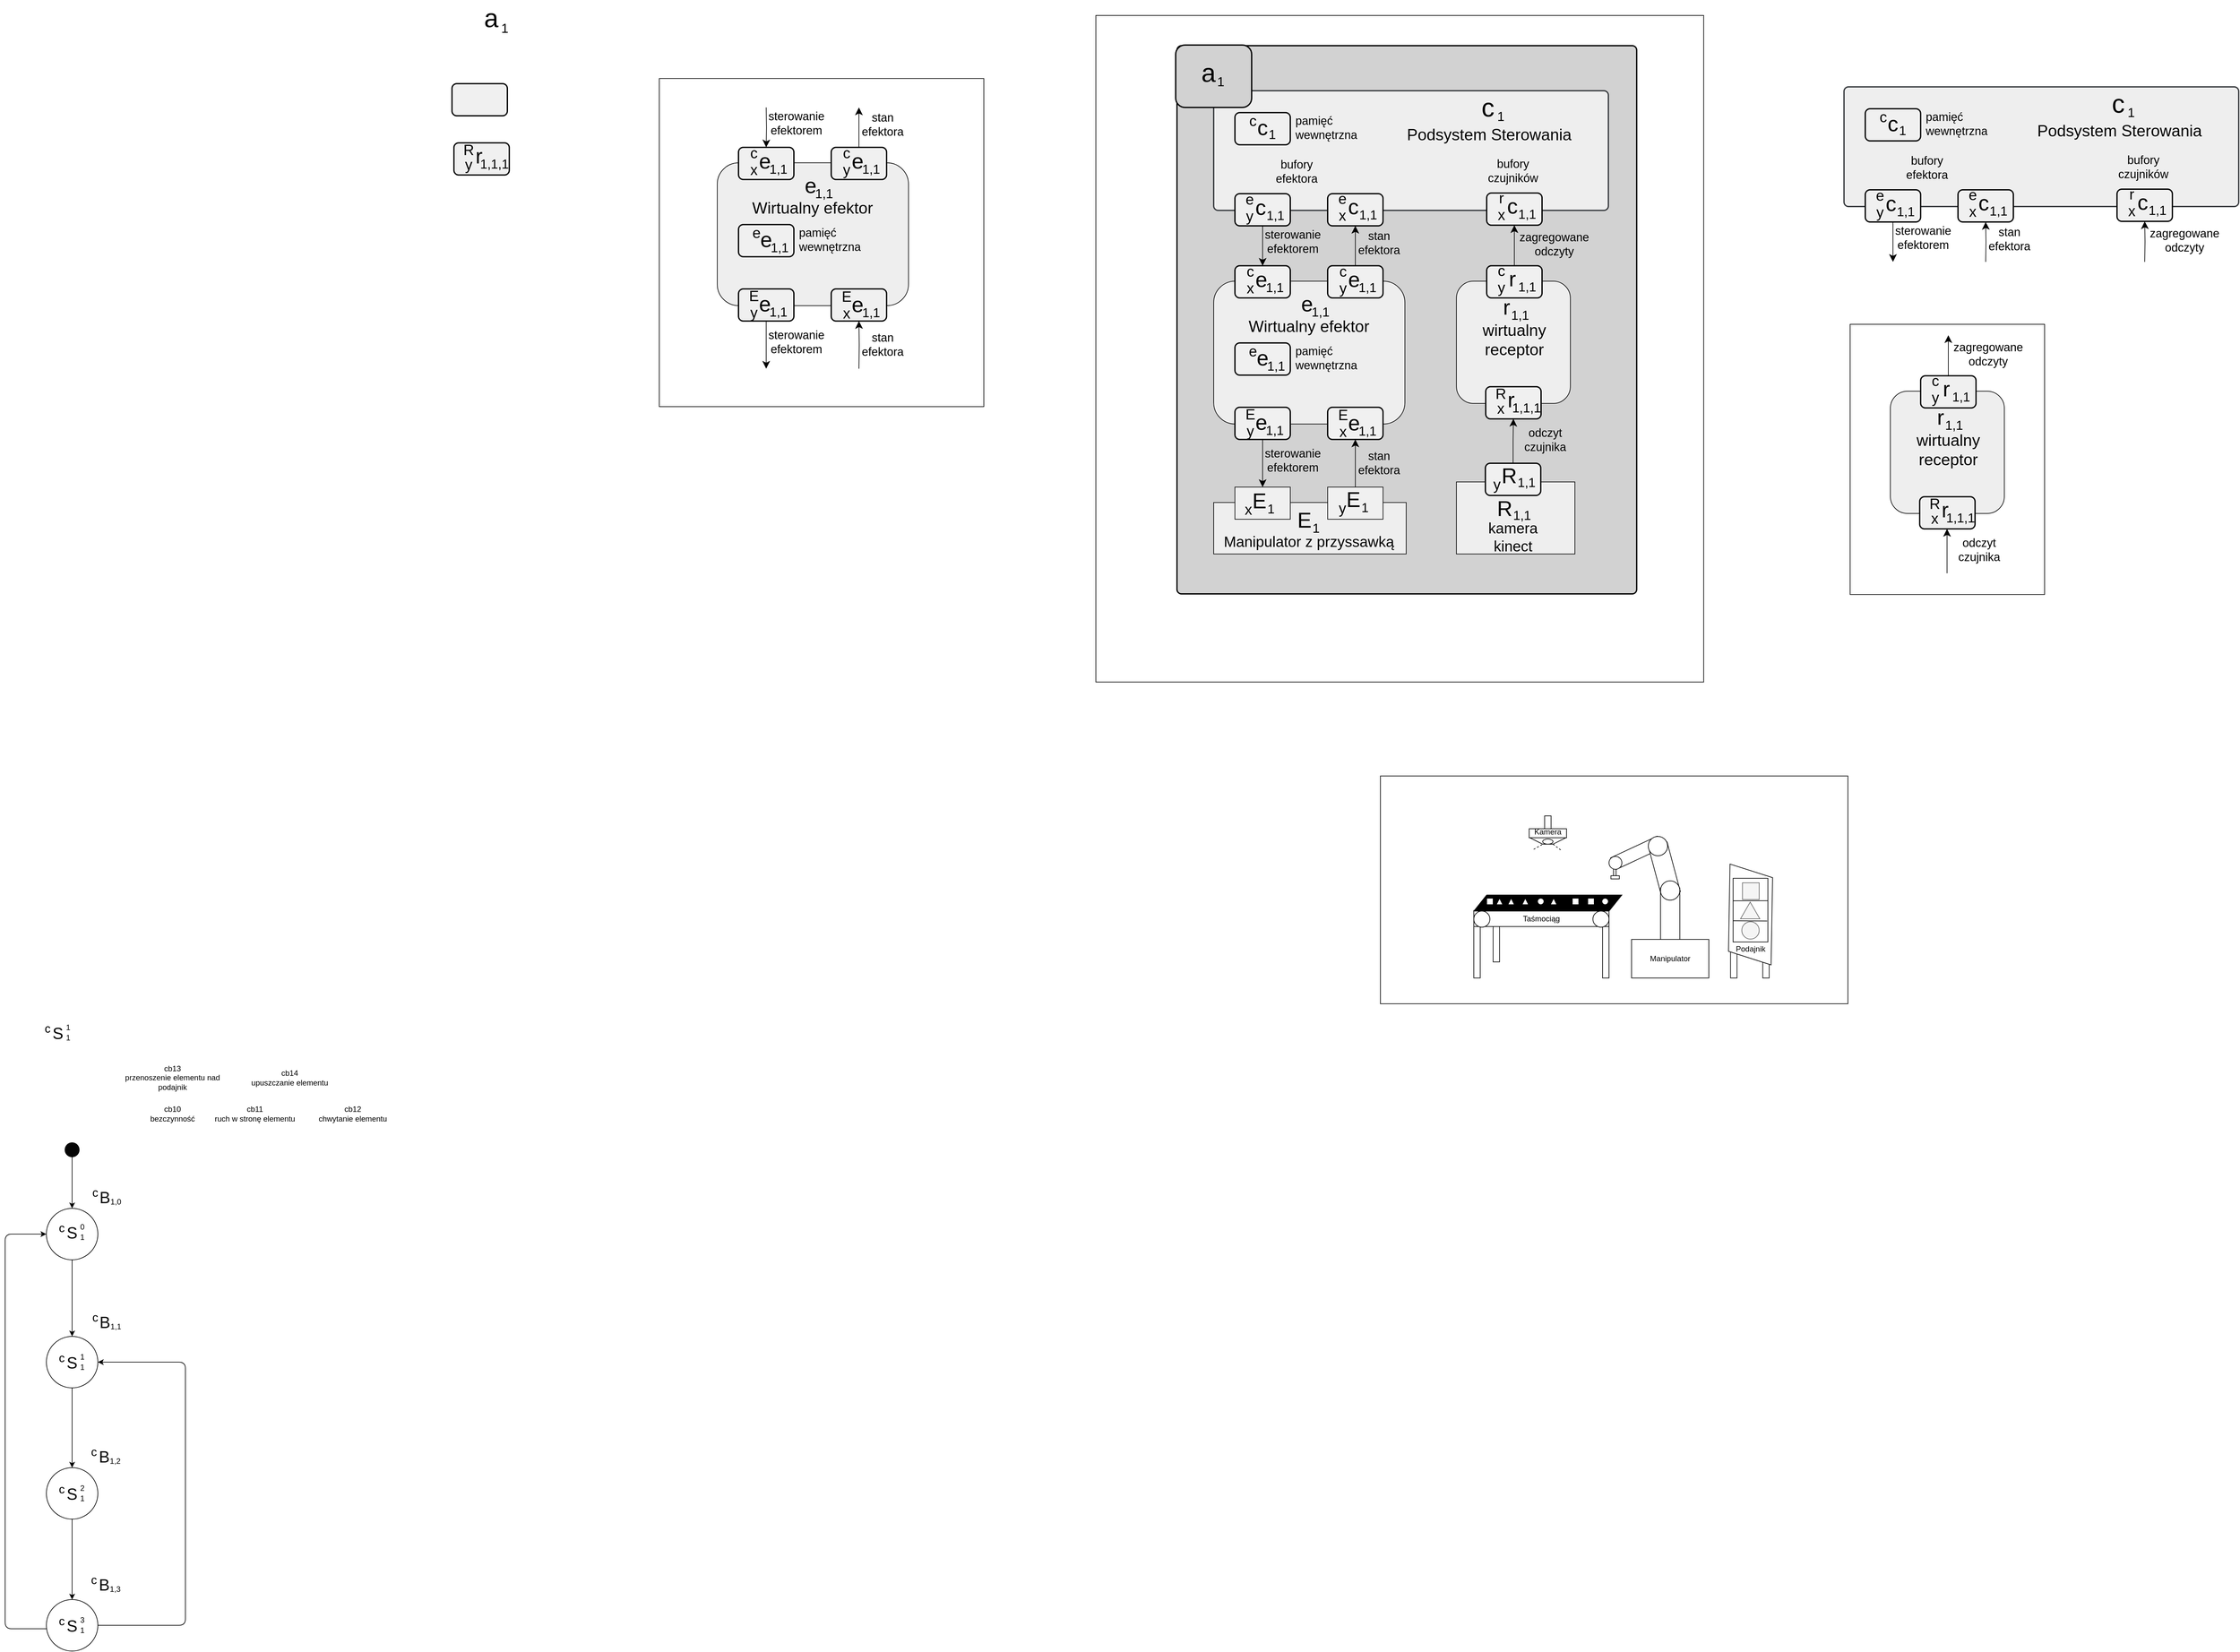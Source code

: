 <mxfile version="22.1.11" type="github">
  <diagram name="Strona-1" id="_t40CgJyZJtXVZXZAgYF">
    <mxGraphModel dx="3628" dy="611" grid="1" gridSize="2" guides="1" tooltips="1" connect="1" arrows="1" fold="1" page="1" pageScale="1" pageWidth="827" pageHeight="1169" math="0" shadow="0">
      <root>
        <mxCell id="0" />
        <mxCell id="1" parent="0" />
        <mxCell id="urR-Mw_LsZVthH1stwWV-2" value="" style="rounded=0;whiteSpace=wrap;html=1;" parent="1" vertex="1">
          <mxGeometry x="571.5" y="506" width="302" height="420" as="geometry" />
        </mxCell>
        <mxCell id="urR-Mw_LsZVthH1stwWV-1" value="" style="rounded=0;whiteSpace=wrap;html=1;" parent="1" vertex="1">
          <mxGeometry x="-1278" y="124" width="504" height="510" as="geometry" />
        </mxCell>
        <mxCell id="78L16z2ttsGEFyoCu7OO-80" value="" style="rounded=0;whiteSpace=wrap;html=1;" parent="1" vertex="1">
          <mxGeometry x="-600" y="26" width="944" height="1036" as="geometry" />
        </mxCell>
        <mxCell id="AmnBBp1fm2Mw9S4xVcrF-67" value="" style="rounded=0;whiteSpace=wrap;html=1;fillColor=#FFFFFF;" parent="1" vertex="1">
          <mxGeometry x="-158" y="1208" width="726" height="354" as="geometry" />
        </mxCell>
        <mxCell id="AmnBBp1fm2Mw9S4xVcrF-40" value="" style="rounded=0;whiteSpace=wrap;html=1;" parent="1" vertex="1">
          <mxGeometry x="385.76" y="1452.75" width="10" height="69.25" as="geometry" />
        </mxCell>
        <mxCell id="AmnBBp1fm2Mw9S4xVcrF-39" value="" style="rounded=0;whiteSpace=wrap;html=1;" parent="1" vertex="1">
          <mxGeometry x="435.76" y="1482.75" width="10" height="39.25" as="geometry" />
        </mxCell>
        <mxCell id="AmnBBp1fm2Mw9S4xVcrF-9" value="" style="rounded=0;whiteSpace=wrap;html=1;" parent="1" vertex="1">
          <mxGeometry x="204" y="1343" width="4" height="20" as="geometry" />
        </mxCell>
        <mxCell id="AmnBBp1fm2Mw9S4xVcrF-7" value="" style="rounded=0;whiteSpace=wrap;html=1;rotation=-115;" parent="1" vertex="1">
          <mxGeometry x="229.89" y="1287.47" width="20" height="80" as="geometry" />
        </mxCell>
        <mxCell id="AmnBBp1fm2Mw9S4xVcrF-5" value="" style="rounded=0;whiteSpace=wrap;html=1;rotation=-15;" parent="1" vertex="1">
          <mxGeometry x="268" y="1313" width="30" height="80" as="geometry" />
        </mxCell>
        <mxCell id="AmnBBp1fm2Mw9S4xVcrF-1" value="" style="rounded=0;whiteSpace=wrap;html=1;" parent="1" vertex="1">
          <mxGeometry x="232" y="1462" width="120" height="60" as="geometry" />
        </mxCell>
        <mxCell id="AmnBBp1fm2Mw9S4xVcrF-2" value="" style="rounded=0;whiteSpace=wrap;html=1;" parent="1" vertex="1">
          <mxGeometry x="277" y="1382" width="30" height="80" as="geometry" />
        </mxCell>
        <mxCell id="AmnBBp1fm2Mw9S4xVcrF-3" value="" style="ellipse;whiteSpace=wrap;html=1;aspect=fixed;" parent="1" vertex="1">
          <mxGeometry x="277" y="1371" width="30" height="30" as="geometry" />
        </mxCell>
        <mxCell id="AmnBBp1fm2Mw9S4xVcrF-6" value="" style="ellipse;whiteSpace=wrap;html=1;aspect=fixed;" parent="1" vertex="1">
          <mxGeometry x="258" y="1302" width="30" height="30" as="geometry" />
        </mxCell>
        <mxCell id="AmnBBp1fm2Mw9S4xVcrF-8" value="" style="ellipse;whiteSpace=wrap;html=1;aspect=fixed;" parent="1" vertex="1">
          <mxGeometry x="197" y="1333" width="20" height="20" as="geometry" />
        </mxCell>
        <mxCell id="AmnBBp1fm2Mw9S4xVcrF-11" value="" style="rounded=0;whiteSpace=wrap;html=1;" parent="1" vertex="1">
          <mxGeometry x="200" y="1363" width="13" height="5" as="geometry" />
        </mxCell>
        <mxCell id="AmnBBp1fm2Mw9S4xVcrF-12" value="" style="rounded=0;whiteSpace=wrap;html=1;" parent="1" vertex="1">
          <mxGeometry x="-13" y="1417" width="210" height="25" as="geometry" />
        </mxCell>
        <mxCell id="AmnBBp1fm2Mw9S4xVcrF-13" value="" style="shape=parallelogram;perimeter=parallelogramPerimeter;whiteSpace=wrap;html=1;fixedSize=1;fillColor=#000000;" parent="1" vertex="1">
          <mxGeometry x="-13" y="1393" width="230" height="25" as="geometry" />
        </mxCell>
        <mxCell id="AmnBBp1fm2Mw9S4xVcrF-14" value="" style="rounded=0;whiteSpace=wrap;html=1;" parent="1" vertex="1">
          <mxGeometry x="187" y="1442" width="10" height="80" as="geometry" />
        </mxCell>
        <mxCell id="AmnBBp1fm2Mw9S4xVcrF-15" value="" style="rounded=0;whiteSpace=wrap;html=1;" parent="1" vertex="1">
          <mxGeometry x="-13" y="1442" width="10" height="80" as="geometry" />
        </mxCell>
        <mxCell id="AmnBBp1fm2Mw9S4xVcrF-16" value="" style="rounded=0;whiteSpace=wrap;html=1;" parent="1" vertex="1">
          <mxGeometry x="17" y="1442" width="10" height="55" as="geometry" />
        </mxCell>
        <mxCell id="AmnBBp1fm2Mw9S4xVcrF-17" value="" style="ellipse;whiteSpace=wrap;html=1;aspect=fixed;fillColor=#FFFFFF;" parent="1" vertex="1">
          <mxGeometry x="172" y="1418" width="25" height="25" as="geometry" />
        </mxCell>
        <mxCell id="AmnBBp1fm2Mw9S4xVcrF-18" value="" style="ellipse;whiteSpace=wrap;html=1;aspect=fixed;fillColor=#FFFFFF;" parent="1" vertex="1">
          <mxGeometry x="-13" y="1418" width="25" height="25" as="geometry" />
        </mxCell>
        <mxCell id="AmnBBp1fm2Mw9S4xVcrF-23" value="" style="ellipse;whiteSpace=wrap;html=1;aspect=fixed;fillColor=#FFFFFF;" parent="1" vertex="1">
          <mxGeometry x="186" y="1398" width="10" height="10" as="geometry" />
        </mxCell>
        <mxCell id="AmnBBp1fm2Mw9S4xVcrF-26" value="" style="triangle;whiteSpace=wrap;html=1;fillColor=#FFFFFF;rotation=-90;" parent="1" vertex="1">
          <mxGeometry x="106" y="1398" width="10" height="10" as="geometry" />
        </mxCell>
        <mxCell id="AmnBBp1fm2Mw9S4xVcrF-28" value="" style="whiteSpace=wrap;html=1;aspect=fixed;fillColor=#FFFFFF;" parent="1" vertex="1">
          <mxGeometry x="164" y="1398" width="10" height="10" as="geometry" />
        </mxCell>
        <mxCell id="AmnBBp1fm2Mw9S4xVcrF-29" value="" style="whiteSpace=wrap;html=1;aspect=fixed;fillColor=#FFFFFF;" parent="1" vertex="1">
          <mxGeometry x="140" y="1398" width="10" height="10" as="geometry" />
        </mxCell>
        <mxCell id="AmnBBp1fm2Mw9S4xVcrF-30" value="" style="triangle;whiteSpace=wrap;html=1;fillColor=#FFFFFF;rotation=-90;" parent="1" vertex="1">
          <mxGeometry x="62" y="1398" width="10" height="10" as="geometry" />
        </mxCell>
        <mxCell id="AmnBBp1fm2Mw9S4xVcrF-31" value="" style="ellipse;whiteSpace=wrap;html=1;aspect=fixed;fillColor=#FFFFFF;" parent="1" vertex="1">
          <mxGeometry x="86" y="1398" width="10" height="10" as="geometry" />
        </mxCell>
        <mxCell id="AmnBBp1fm2Mw9S4xVcrF-34" value="" style="triangle;whiteSpace=wrap;html=1;fillColor=#FFFFFF;rotation=-90;" parent="1" vertex="1">
          <mxGeometry x="40" y="1398" width="10" height="10" as="geometry" />
        </mxCell>
        <mxCell id="AmnBBp1fm2Mw9S4xVcrF-36" value="" style="triangle;whiteSpace=wrap;html=1;fillColor=#FFFFFF;rotation=-90;" parent="1" vertex="1">
          <mxGeometry x="22" y="1398" width="10" height="10" as="geometry" />
        </mxCell>
        <mxCell id="AmnBBp1fm2Mw9S4xVcrF-37" value="" style="whiteSpace=wrap;html=1;aspect=fixed;fillColor=#FFFFFF;" parent="1" vertex="1">
          <mxGeometry x="7" y="1398" width="10" height="10" as="geometry" />
        </mxCell>
        <mxCell id="AmnBBp1fm2Mw9S4xVcrF-38" value="" style="shape=parallelogram;perimeter=parallelogramPerimeter;whiteSpace=wrap;html=1;fixedSize=1;fillColor=#FFFFFF;rotation=-89;" parent="1" vertex="1">
          <mxGeometry x="339.02" y="1390" width="155.58" height="66.5" as="geometry" />
        </mxCell>
        <mxCell id="AmnBBp1fm2Mw9S4xVcrF-42" value="" style="rounded=0;whiteSpace=wrap;html=1;fillColor=#FFFFFF;rotation=-90;" parent="1" vertex="1">
          <mxGeometry x="367.26" y="1389.5" width="99" height="54" as="geometry" />
        </mxCell>
        <mxCell id="AmnBBp1fm2Mw9S4xVcrF-43" value="" style="ellipse;whiteSpace=wrap;html=1;aspect=fixed;fillColor=#f5f5f5;fontColor=#333333;strokeColor=#666666;" parent="1" vertex="1">
          <mxGeometry x="403.26" y="1434.5" width="27" height="27" as="geometry" />
        </mxCell>
        <mxCell id="AmnBBp1fm2Mw9S4xVcrF-44" value="" style="triangle;whiteSpace=wrap;html=1;rotation=-90;fillColor=#f5f5f5;fontColor=#333333;strokeColor=#666666;" parent="1" vertex="1">
          <mxGeometry x="403.26" y="1402" width="26" height="30" as="geometry" />
        </mxCell>
        <mxCell id="AmnBBp1fm2Mw9S4xVcrF-45" value="" style="whiteSpace=wrap;html=1;aspect=fixed;fillColor=#f5f5f5;fontColor=#333333;strokeColor=#666666;" parent="1" vertex="1">
          <mxGeometry x="404.26" y="1374" width="26" height="26" as="geometry" />
        </mxCell>
        <mxCell id="AmnBBp1fm2Mw9S4xVcrF-48" value="" style="endArrow=none;html=1;rounded=0;entryX=0.648;entryY=0.993;entryDx=0;entryDy=0;entryPerimeter=0;" parent="1" target="AmnBBp1fm2Mw9S4xVcrF-42" edge="1">
          <mxGeometry width="50" height="50" relative="1" as="geometry">
            <mxPoint x="389.76" y="1402" as="sourcePoint" />
            <mxPoint x="439.76" y="1402" as="targetPoint" />
          </mxGeometry>
        </mxCell>
        <mxCell id="AmnBBp1fm2Mw9S4xVcrF-49" value="" style="endArrow=none;html=1;rounded=0;entryX=0.329;entryY=0.978;entryDx=0;entryDy=0;entryPerimeter=0;" parent="1" target="AmnBBp1fm2Mw9S4xVcrF-42" edge="1">
          <mxGeometry width="50" height="50" relative="1" as="geometry">
            <mxPoint x="389.76" y="1433" as="sourcePoint" />
            <mxPoint x="439.76" y="1433" as="targetPoint" />
          </mxGeometry>
        </mxCell>
        <mxCell id="AmnBBp1fm2Mw9S4xVcrF-50" value="Manipulator" style="text;html=1;strokeColor=none;fillColor=none;align=center;verticalAlign=middle;whiteSpace=wrap;rounded=0;" parent="1" vertex="1">
          <mxGeometry x="262" y="1477" width="60" height="30" as="geometry" />
        </mxCell>
        <mxCell id="AmnBBp1fm2Mw9S4xVcrF-51" value="Taśmociąg" style="text;html=1;strokeColor=none;fillColor=none;align=center;verticalAlign=middle;whiteSpace=wrap;rounded=0;" parent="1" vertex="1">
          <mxGeometry x="62" y="1414.5" width="60" height="30" as="geometry" />
        </mxCell>
        <mxCell id="AmnBBp1fm2Mw9S4xVcrF-52" value="Podajnik" style="text;html=1;strokeColor=none;fillColor=none;align=center;verticalAlign=middle;whiteSpace=wrap;rounded=0;" parent="1" vertex="1">
          <mxGeometry x="386.76" y="1461.5" width="60" height="30" as="geometry" />
        </mxCell>
        <mxCell id="AmnBBp1fm2Mw9S4xVcrF-53" value="" style="rounded=0;whiteSpace=wrap;html=1;fillColor=#FFFFFF;" parent="1" vertex="1">
          <mxGeometry x="73" y="1290" width="58" height="14" as="geometry" />
        </mxCell>
        <mxCell id="AmnBBp1fm2Mw9S4xVcrF-57" value="" style="rounded=0;whiteSpace=wrap;html=1;fillColor=#FFFFFF;" parent="1" vertex="1">
          <mxGeometry x="97" y="1270" width="10" height="20" as="geometry" />
        </mxCell>
        <mxCell id="AmnBBp1fm2Mw9S4xVcrF-59" value="" style="shape=trapezoid;perimeter=trapezoidPerimeter;whiteSpace=wrap;html=1;fixedSize=1;fillColor=#FFFFFF;rotation=-180;" parent="1" vertex="1">
          <mxGeometry x="74" y="1304" width="56" height="10" as="geometry" />
        </mxCell>
        <mxCell id="AmnBBp1fm2Mw9S4xVcrF-61" value="" style="ellipse;whiteSpace=wrap;html=1;fillColor=#FFFFFF;" parent="1" vertex="1">
          <mxGeometry x="94" y="1306" width="16" height="8" as="geometry" />
        </mxCell>
        <mxCell id="AmnBBp1fm2Mw9S4xVcrF-63" value="" style="endArrow=none;dashed=1;html=1;rounded=0;" parent="1" edge="1">
          <mxGeometry width="50" height="50" relative="1" as="geometry">
            <mxPoint x="80" y="1322" as="sourcePoint" />
            <mxPoint x="96" y="1313" as="targetPoint" />
          </mxGeometry>
        </mxCell>
        <mxCell id="AmnBBp1fm2Mw9S4xVcrF-64" value="" style="endArrow=none;dashed=1;html=1;rounded=0;" parent="1" edge="1">
          <mxGeometry width="50" height="50" relative="1" as="geometry">
            <mxPoint x="122" y="1323" as="sourcePoint" />
            <mxPoint x="110" y="1314" as="targetPoint" />
          </mxGeometry>
        </mxCell>
        <mxCell id="AmnBBp1fm2Mw9S4xVcrF-65" value="Kamera" style="text;html=1;strokeColor=none;fillColor=none;align=center;verticalAlign=middle;whiteSpace=wrap;rounded=0;" parent="1" vertex="1">
          <mxGeometry x="72" y="1280" width="60" height="30" as="geometry" />
        </mxCell>
        <mxCell id="3dWgUOd2tAEryY-Sh1Fy-10" value="" style="rounded=1;whiteSpace=wrap;html=1;absoluteArcSize=1;arcSize=14;strokeWidth=2;fillColor=#D2D2D2;" parent="1" vertex="1">
          <mxGeometry x="-474" y="73" width="714" height="852" as="geometry" />
        </mxCell>
        <mxCell id="3dWgUOd2tAEryY-Sh1Fy-16" value="" style="rounded=1;whiteSpace=wrap;html=1;absoluteArcSize=1;arcSize=14;strokeWidth=2;fillColor=#EEEEEE;strokeColor=#36393d;" parent="1" vertex="1">
          <mxGeometry x="-417" y="143" width="613" height="186" as="geometry" />
        </mxCell>
        <mxCell id="3dWgUOd2tAEryY-Sh1Fy-17" value="" style="rounded=1;whiteSpace=wrap;html=1;fillColor=#D2D2D2;strokeWidth=2;" parent="1" vertex="1">
          <mxGeometry x="-476" y="72" width="118" height="97" as="geometry" />
        </mxCell>
        <mxCell id="3dWgUOd2tAEryY-Sh1Fy-18" value="&lt;font style=&quot;font-size: 20px;&quot;&gt;1&lt;/font&gt;" style="text;html=1;strokeColor=none;fillColor=none;align=center;verticalAlign=middle;whiteSpace=wrap;rounded=0;" parent="1" vertex="1">
          <mxGeometry x="-436" y="113" width="60" height="30" as="geometry" />
        </mxCell>
        <mxCell id="3dWgUOd2tAEryY-Sh1Fy-19" value="&lt;font face=&quot;Helvetica&quot; style=&quot;font-size: 40px;&quot;&gt;a&lt;/font&gt;" style="text;html=1;strokeColor=none;fillColor=none;align=center;verticalAlign=middle;whiteSpace=wrap;rounded=0;" parent="1" vertex="1">
          <mxGeometry x="-458" y="87" width="66" height="54" as="geometry" />
        </mxCell>
        <mxCell id="3dWgUOd2tAEryY-Sh1Fy-23" value="&lt;font style=&quot;font-size: 40px;&quot;&gt;a&lt;/font&gt;" style="text;html=1;strokeColor=none;fillColor=none;align=center;verticalAlign=middle;whiteSpace=wrap;rounded=0;" parent="1" vertex="1">
          <mxGeometry x="-1572" y="2" width="66" height="54" as="geometry" />
        </mxCell>
        <mxCell id="3dWgUOd2tAEryY-Sh1Fy-24" value="&lt;font style=&quot;font-size: 25px;&quot;&gt;Podsystem Sterowania&lt;/font&gt;" style="text;html=1;strokeColor=none;fillColor=none;align=center;verticalAlign=middle;whiteSpace=wrap;rounded=0;" parent="1" vertex="1">
          <mxGeometry x="-159" y="183" width="340" height="54" as="geometry" />
        </mxCell>
        <mxCell id="3dWgUOd2tAEryY-Sh1Fy-26" value="&lt;font style=&quot;font-size: 20px;&quot;&gt;1&lt;/font&gt;" style="text;html=1;strokeColor=none;fillColor=none;align=center;verticalAlign=middle;whiteSpace=wrap;rounded=0;" parent="1" vertex="1">
          <mxGeometry x="-1" y="167" width="60" height="30" as="geometry" />
        </mxCell>
        <mxCell id="3dWgUOd2tAEryY-Sh1Fy-27" value="&lt;font style=&quot;font-size: 40px;&quot;&gt;c&lt;/font&gt;" style="text;html=1;strokeColor=none;fillColor=none;align=center;verticalAlign=middle;whiteSpace=wrap;rounded=0;" parent="1" vertex="1">
          <mxGeometry x="-24" y="141" width="66" height="54" as="geometry" />
        </mxCell>
        <mxCell id="3dWgUOd2tAEryY-Sh1Fy-28" value="" style="rounded=1;whiteSpace=wrap;html=1;fillColor=#F0F0F0;strokeWidth=2;" parent="1" vertex="1">
          <mxGeometry x="-384" y="177" width="86" height="50" as="geometry" />
        </mxCell>
        <mxCell id="3dWgUOd2tAEryY-Sh1Fy-29" value="&lt;font style=&quot;font-size: 33px;&quot;&gt;c&lt;/font&gt;" style="text;html=1;strokeColor=none;fillColor=none;align=center;verticalAlign=middle;whiteSpace=wrap;rounded=0;" parent="1" vertex="1">
          <mxGeometry x="-371" y="185" width="60" height="30" as="geometry" />
        </mxCell>
        <mxCell id="3dWgUOd2tAEryY-Sh1Fy-30" value="&lt;font style=&quot;font-size: 23px;&quot;&gt;c&lt;/font&gt;" style="text;html=1;strokeColor=none;fillColor=none;align=center;verticalAlign=middle;whiteSpace=wrap;rounded=0;" parent="1" vertex="1">
          <mxGeometry x="-386" y="175" width="60" height="30" as="geometry" />
        </mxCell>
        <mxCell id="3dWgUOd2tAEryY-Sh1Fy-31" value="&lt;font style=&quot;font-size: 20px;&quot;&gt;1&lt;/font&gt;" style="text;html=1;strokeColor=none;fillColor=none;align=center;verticalAlign=middle;whiteSpace=wrap;rounded=0;" parent="1" vertex="1">
          <mxGeometry x="-1548" y="30" width="60" height="30" as="geometry" />
        </mxCell>
        <mxCell id="3dWgUOd2tAEryY-Sh1Fy-32" value="&lt;font style=&quot;font-size: 20px;&quot;&gt;1&lt;/font&gt;" style="text;html=1;strokeColor=none;fillColor=none;align=center;verticalAlign=middle;whiteSpace=wrap;rounded=0;" parent="1" vertex="1">
          <mxGeometry x="-356" y="195" width="60" height="30" as="geometry" />
        </mxCell>
        <mxCell id="3dWgUOd2tAEryY-Sh1Fy-33" value="&lt;div align=&quot;left&quot;&gt;&lt;font style=&quot;font-size: 18px;&quot;&gt;pamięć wewnętrzna&lt;/font&gt;&lt;/div&gt;" style="text;html=1;strokeColor=none;fillColor=none;align=left;verticalAlign=middle;whiteSpace=wrap;rounded=0;" parent="1" vertex="1">
          <mxGeometry x="-292" y="179" width="86" height="44" as="geometry" />
        </mxCell>
        <mxCell id="3dWgUOd2tAEryY-Sh1Fy-34" value="&lt;font style=&quot;font-size: 18px;&quot;&gt;bufory efektora&lt;br&gt;&lt;/font&gt;" style="text;html=1;strokeColor=none;fillColor=none;align=center;verticalAlign=middle;whiteSpace=wrap;rounded=0;" parent="1" vertex="1">
          <mxGeometry x="-318" y="254" width="60" height="30" as="geometry" />
        </mxCell>
        <mxCell id="3dWgUOd2tAEryY-Sh1Fy-35" value="" style="rounded=1;whiteSpace=wrap;html=1;strokeWidth=2;fillColor=#F0F0F0;" parent="1" vertex="1">
          <mxGeometry x="-1600" y="132" width="86" height="50" as="geometry" />
        </mxCell>
        <mxCell id="3dWgUOd2tAEryY-Sh1Fy-53" style="edgeStyle=orthogonalEdgeStyle;rounded=0;orthogonalLoop=1;jettySize=auto;html=1;entryX=0.5;entryY=0;entryDx=0;entryDy=0;endSize=9;" parent="1" source="3dWgUOd2tAEryY-Sh1Fy-36" target="3dWgUOd2tAEryY-Sh1Fy-42" edge="1">
          <mxGeometry relative="1" as="geometry" />
        </mxCell>
        <mxCell id="3dWgUOd2tAEryY-Sh1Fy-36" value="" style="rounded=1;whiteSpace=wrap;html=1;strokeWidth=2;fillColor=#F0F0F0;" parent="1" vertex="1">
          <mxGeometry x="-384" y="303" width="86" height="50" as="geometry" />
        </mxCell>
        <mxCell id="3dWgUOd2tAEryY-Sh1Fy-37" value="" style="rounded=1;whiteSpace=wrap;html=1;strokeWidth=2;fillColor=#F0F0F0;" parent="1" vertex="1">
          <mxGeometry x="-240" y="303" width="86" height="50" as="geometry" />
        </mxCell>
        <mxCell id="3dWgUOd2tAEryY-Sh1Fy-41" value="" style="rounded=1;whiteSpace=wrap;html=1;fillColor=#EEEEEE;" parent="1" vertex="1">
          <mxGeometry x="-417" y="439" width="297" height="222" as="geometry" />
        </mxCell>
        <mxCell id="3dWgUOd2tAEryY-Sh1Fy-42" value="" style="rounded=1;whiteSpace=wrap;html=1;strokeWidth=2;fillColor=#F0F0F0;" parent="1" vertex="1">
          <mxGeometry x="-384" y="415" width="86" height="50" as="geometry" />
        </mxCell>
        <mxCell id="3dWgUOd2tAEryY-Sh1Fy-55" style="edgeStyle=orthogonalEdgeStyle;rounded=0;orthogonalLoop=1;jettySize=auto;html=1;endSize=9;" parent="1" source="3dWgUOd2tAEryY-Sh1Fy-43" target="3dWgUOd2tAEryY-Sh1Fy-37" edge="1">
          <mxGeometry relative="1" as="geometry" />
        </mxCell>
        <mxCell id="3dWgUOd2tAEryY-Sh1Fy-43" value="" style="rounded=1;whiteSpace=wrap;html=1;strokeWidth=2;fillColor=#F0F0F0;" parent="1" vertex="1">
          <mxGeometry x="-240" y="415" width="86" height="50" as="geometry" />
        </mxCell>
        <mxCell id="3dWgUOd2tAEryY-Sh1Fy-44" value="" style="rounded=1;whiteSpace=wrap;html=1;fillColor=#F0F0F0;strokeWidth=2;" parent="1" vertex="1">
          <mxGeometry x="-384" y="535" width="86" height="50" as="geometry" />
        </mxCell>
        <mxCell id="3dWgUOd2tAEryY-Sh1Fy-45" value="&lt;font style=&quot;font-size: 33px;&quot;&gt;e&lt;/font&gt;" style="text;html=1;strokeColor=none;fillColor=none;align=center;verticalAlign=middle;whiteSpace=wrap;rounded=0;" parent="1" vertex="1">
          <mxGeometry x="-371" y="543" width="60" height="30" as="geometry" />
        </mxCell>
        <mxCell id="3dWgUOd2tAEryY-Sh1Fy-46" value="&lt;font style=&quot;font-size: 23px;&quot;&gt;e&lt;/font&gt;" style="text;html=1;strokeColor=none;fillColor=none;align=center;verticalAlign=middle;whiteSpace=wrap;rounded=0;" parent="1" vertex="1">
          <mxGeometry x="-386" y="533" width="60" height="30" as="geometry" />
        </mxCell>
        <mxCell id="3dWgUOd2tAEryY-Sh1Fy-47" value="&lt;font style=&quot;font-size: 20px;&quot;&gt;1&lt;/font&gt;&lt;font style=&quot;font-size: 20px;&quot;&gt;,1&lt;/font&gt;" style="text;html=1;strokeColor=none;fillColor=none;align=center;verticalAlign=middle;whiteSpace=wrap;rounded=0;" parent="1" vertex="1">
          <mxGeometry x="-350" y="555" width="60" height="30" as="geometry" />
        </mxCell>
        <mxCell id="3dWgUOd2tAEryY-Sh1Fy-48" value="&lt;div align=&quot;left&quot;&gt;&lt;font style=&quot;font-size: 18px;&quot;&gt;pamięć wewnętrzna&lt;/font&gt;&lt;/div&gt;" style="text;html=1;strokeColor=none;fillColor=none;align=left;verticalAlign=middle;whiteSpace=wrap;rounded=0;" parent="1" vertex="1">
          <mxGeometry x="-292" y="537" width="86" height="44" as="geometry" />
        </mxCell>
        <mxCell id="3dWgUOd2tAEryY-Sh1Fy-50" value="&lt;font style=&quot;font-size: 18px;&quot;&gt;sterowanie efektorem&lt;/font&gt;" style="text;html=1;strokeColor=none;fillColor=none;align=center;verticalAlign=middle;whiteSpace=wrap;rounded=0;" parent="1" vertex="1">
          <mxGeometry x="-324" y="363" width="60" height="30" as="geometry" />
        </mxCell>
        <mxCell id="3dWgUOd2tAEryY-Sh1Fy-51" value="&lt;div style=&quot;font-size: 18px;&quot;&gt;&lt;font style=&quot;font-size: 18px;&quot;&gt;stan&lt;/font&gt;&lt;/div&gt;&lt;div style=&quot;font-size: 18px;&quot;&gt;&lt;font style=&quot;font-size: 18px;&quot;&gt;efektora&lt;font style=&quot;font-size: 18px;&quot;&gt;&lt;br&gt;&lt;/font&gt;&lt;/font&gt;&lt;/div&gt;" style="text;html=1;strokeColor=none;fillColor=none;align=center;verticalAlign=middle;whiteSpace=wrap;rounded=0;" parent="1" vertex="1">
          <mxGeometry x="-190" y="365" width="60" height="30" as="geometry" />
        </mxCell>
        <mxCell id="3dWgUOd2tAEryY-Sh1Fy-108" style="edgeStyle=orthogonalEdgeStyle;rounded=0;orthogonalLoop=1;jettySize=auto;html=1;entryX=0.5;entryY=0;entryDx=0;entryDy=0;endSize=9;" parent="1" source="3dWgUOd2tAEryY-Sh1Fy-56" target="3dWgUOd2tAEryY-Sh1Fy-95" edge="1">
          <mxGeometry relative="1" as="geometry" />
        </mxCell>
        <mxCell id="3dWgUOd2tAEryY-Sh1Fy-56" value="" style="rounded=1;whiteSpace=wrap;html=1;strokeWidth=2;fillColor=#F0F0F0;" parent="1" vertex="1">
          <mxGeometry x="-384" y="635" width="86" height="50" as="geometry" />
        </mxCell>
        <mxCell id="3dWgUOd2tAEryY-Sh1Fy-57" value="" style="rounded=1;whiteSpace=wrap;html=1;strokeWidth=2;fillColor=#F0F0F0;" parent="1" vertex="1">
          <mxGeometry x="-240" y="635" width="86" height="50" as="geometry" />
        </mxCell>
        <mxCell id="3dWgUOd2tAEryY-Sh1Fy-58" value="&lt;font style=&quot;font-size: 25px;&quot;&gt;Wirtualny efektor&lt;/font&gt;" style="text;html=1;strokeColor=none;fillColor=none;align=center;verticalAlign=middle;whiteSpace=wrap;rounded=0;" parent="1" vertex="1">
          <mxGeometry x="-400" y="493" width="262" height="30" as="geometry" />
        </mxCell>
        <mxCell id="3dWgUOd2tAEryY-Sh1Fy-63" value="&lt;font style=&quot;font-size: 33px;&quot;&gt;e&lt;/font&gt;" style="text;html=1;strokeColor=none;fillColor=none;align=center;verticalAlign=middle;whiteSpace=wrap;rounded=0;" parent="1" vertex="1">
          <mxGeometry x="-302" y="459" width="60" height="30" as="geometry" />
        </mxCell>
        <mxCell id="3dWgUOd2tAEryY-Sh1Fy-65" value="&lt;font style=&quot;font-size: 20px;&quot;&gt;1&lt;/font&gt;&lt;font style=&quot;font-size: 20px;&quot;&gt;,1&lt;/font&gt;" style="text;html=1;strokeColor=none;fillColor=none;align=center;verticalAlign=middle;whiteSpace=wrap;rounded=0;" parent="1" vertex="1">
          <mxGeometry x="-281" y="471" width="60" height="30" as="geometry" />
        </mxCell>
        <mxCell id="3dWgUOd2tAEryY-Sh1Fy-66" value="&lt;font style=&quot;font-size: 33px;&quot;&gt;e&lt;/font&gt;" style="text;html=1;strokeColor=none;fillColor=none;align=center;verticalAlign=middle;whiteSpace=wrap;rounded=0;" parent="1" vertex="1">
          <mxGeometry x="-229" y="421" width="60" height="30" as="geometry" />
        </mxCell>
        <mxCell id="3dWgUOd2tAEryY-Sh1Fy-67" value="&lt;font style=&quot;font-size: 20px;&quot;&gt;1&lt;/font&gt;&lt;font style=&quot;font-size: 20px;&quot;&gt;,1&lt;/font&gt;" style="text;html=1;strokeColor=none;fillColor=none;align=center;verticalAlign=middle;whiteSpace=wrap;rounded=0;" parent="1" vertex="1">
          <mxGeometry x="-208" y="433" width="60" height="30" as="geometry" />
        </mxCell>
        <mxCell id="3dWgUOd2tAEryY-Sh1Fy-68" value="&lt;font style=&quot;font-size: 23px;&quot;&gt;c&lt;/font&gt;" style="text;html=1;strokeColor=none;fillColor=none;align=center;verticalAlign=middle;whiteSpace=wrap;rounded=0;" parent="1" vertex="1">
          <mxGeometry x="-246" y="409" width="60" height="30" as="geometry" />
        </mxCell>
        <mxCell id="3dWgUOd2tAEryY-Sh1Fy-72" value="&lt;font style=&quot;font-size: 23px;&quot;&gt;y&lt;/font&gt;" style="text;html=1;strokeColor=none;fillColor=none;align=center;verticalAlign=middle;whiteSpace=wrap;rounded=0;" parent="1" vertex="1">
          <mxGeometry x="-246" y="435" width="60" height="30" as="geometry" />
        </mxCell>
        <mxCell id="3dWgUOd2tAEryY-Sh1Fy-73" value="&lt;font style=&quot;font-size: 33px;&quot;&gt;e&lt;/font&gt;" style="text;html=1;strokeColor=none;fillColor=none;align=center;verticalAlign=middle;whiteSpace=wrap;rounded=0;" parent="1" vertex="1">
          <mxGeometry x="-373" y="421" width="60" height="30" as="geometry" />
        </mxCell>
        <mxCell id="3dWgUOd2tAEryY-Sh1Fy-74" value="&lt;font style=&quot;font-size: 20px;&quot;&gt;1&lt;/font&gt;&lt;font style=&quot;font-size: 20px;&quot;&gt;,1&lt;/font&gt;" style="text;html=1;strokeColor=none;fillColor=none;align=center;verticalAlign=middle;whiteSpace=wrap;rounded=0;" parent="1" vertex="1">
          <mxGeometry x="-352" y="433" width="60" height="30" as="geometry" />
        </mxCell>
        <mxCell id="3dWgUOd2tAEryY-Sh1Fy-75" value="&lt;font style=&quot;font-size: 23px;&quot;&gt;c&lt;/font&gt;" style="text;html=1;strokeColor=none;fillColor=none;align=center;verticalAlign=middle;whiteSpace=wrap;rounded=0;" parent="1" vertex="1">
          <mxGeometry x="-390" y="409" width="60" height="30" as="geometry" />
        </mxCell>
        <mxCell id="3dWgUOd2tAEryY-Sh1Fy-76" value="&lt;font style=&quot;font-size: 23px;&quot;&gt;x&lt;/font&gt;" style="text;html=1;strokeColor=none;fillColor=none;align=center;verticalAlign=middle;whiteSpace=wrap;rounded=0;" parent="1" vertex="1">
          <mxGeometry x="-390" y="435" width="60" height="30" as="geometry" />
        </mxCell>
        <mxCell id="3dWgUOd2tAEryY-Sh1Fy-77" value="&lt;font style=&quot;font-size: 33px;&quot;&gt;e&lt;/font&gt;" style="text;html=1;strokeColor=none;fillColor=none;align=center;verticalAlign=middle;whiteSpace=wrap;rounded=0;" parent="1" vertex="1">
          <mxGeometry x="-373" y="643" width="60" height="30" as="geometry" />
        </mxCell>
        <mxCell id="3dWgUOd2tAEryY-Sh1Fy-78" value="&lt;font style=&quot;font-size: 20px;&quot;&gt;1&lt;/font&gt;&lt;font style=&quot;font-size: 20px;&quot;&gt;,1&lt;/font&gt;" style="text;html=1;strokeColor=none;fillColor=none;align=center;verticalAlign=middle;whiteSpace=wrap;rounded=0;" parent="1" vertex="1">
          <mxGeometry x="-352" y="655" width="60" height="30" as="geometry" />
        </mxCell>
        <mxCell id="3dWgUOd2tAEryY-Sh1Fy-79" value="&lt;font style=&quot;font-size: 23px;&quot;&gt;E&lt;/font&gt;" style="text;html=1;strokeColor=none;fillColor=none;align=center;verticalAlign=middle;whiteSpace=wrap;rounded=0;" parent="1" vertex="1">
          <mxGeometry x="-390" y="631" width="60" height="30" as="geometry" />
        </mxCell>
        <mxCell id="3dWgUOd2tAEryY-Sh1Fy-80" value="&lt;font style=&quot;font-size: 23px;&quot;&gt;y&lt;/font&gt;" style="text;html=1;strokeColor=none;fillColor=none;align=center;verticalAlign=middle;whiteSpace=wrap;rounded=0;" parent="1" vertex="1">
          <mxGeometry x="-390" y="657" width="60" height="30" as="geometry" />
        </mxCell>
        <mxCell id="3dWgUOd2tAEryY-Sh1Fy-81" value="&lt;font style=&quot;font-size: 33px;&quot;&gt;e&lt;/font&gt;" style="text;html=1;strokeColor=none;fillColor=none;align=center;verticalAlign=middle;whiteSpace=wrap;rounded=0;" parent="1" vertex="1">
          <mxGeometry x="-229" y="644" width="60" height="30" as="geometry" />
        </mxCell>
        <mxCell id="3dWgUOd2tAEryY-Sh1Fy-82" value="&lt;font style=&quot;font-size: 20px;&quot;&gt;1&lt;/font&gt;&lt;font style=&quot;font-size: 20px;&quot;&gt;,1&lt;/font&gt;" style="text;html=1;strokeColor=none;fillColor=none;align=center;verticalAlign=middle;whiteSpace=wrap;rounded=0;" parent="1" vertex="1">
          <mxGeometry x="-208" y="656" width="60" height="30" as="geometry" />
        </mxCell>
        <mxCell id="3dWgUOd2tAEryY-Sh1Fy-83" value="&lt;font style=&quot;font-size: 23px;&quot;&gt;E&lt;/font&gt;" style="text;html=1;strokeColor=none;fillColor=none;align=center;verticalAlign=middle;whiteSpace=wrap;rounded=0;" parent="1" vertex="1">
          <mxGeometry x="-246" y="632" width="60" height="30" as="geometry" />
        </mxCell>
        <mxCell id="3dWgUOd2tAEryY-Sh1Fy-84" value="&lt;font style=&quot;font-size: 23px;&quot;&gt;x&lt;/font&gt;" style="text;html=1;strokeColor=none;fillColor=none;align=center;verticalAlign=middle;whiteSpace=wrap;rounded=0;" parent="1" vertex="1">
          <mxGeometry x="-246" y="658" width="60" height="30" as="geometry" />
        </mxCell>
        <mxCell id="3dWgUOd2tAEryY-Sh1Fy-85" value="&lt;font style=&quot;font-size: 33px;&quot;&gt;c&lt;/font&gt;" style="text;html=1;strokeColor=none;fillColor=none;align=center;verticalAlign=middle;whiteSpace=wrap;rounded=0;" parent="1" vertex="1">
          <mxGeometry x="-230" y="308" width="60" height="30" as="geometry" />
        </mxCell>
        <mxCell id="3dWgUOd2tAEryY-Sh1Fy-86" value="&lt;font style=&quot;font-size: 20px;&quot;&gt;1&lt;/font&gt;&lt;font style=&quot;font-size: 20px;&quot;&gt;,1&lt;/font&gt;" style="text;html=1;strokeColor=none;fillColor=none;align=center;verticalAlign=middle;whiteSpace=wrap;rounded=0;" parent="1" vertex="1">
          <mxGeometry x="-207" y="320" width="60" height="30" as="geometry" />
        </mxCell>
        <mxCell id="3dWgUOd2tAEryY-Sh1Fy-87" value="&lt;font style=&quot;font-size: 23px;&quot;&gt;e&lt;/font&gt;" style="text;html=1;strokeColor=none;fillColor=none;align=center;verticalAlign=middle;whiteSpace=wrap;rounded=0;" parent="1" vertex="1">
          <mxGeometry x="-247" y="296" width="60" height="30" as="geometry" />
        </mxCell>
        <mxCell id="3dWgUOd2tAEryY-Sh1Fy-88" value="&lt;font style=&quot;font-size: 23px;&quot;&gt;x&lt;/font&gt;" style="text;html=1;strokeColor=none;fillColor=none;align=center;verticalAlign=middle;whiteSpace=wrap;rounded=0;" parent="1" vertex="1">
          <mxGeometry x="-247" y="322" width="60" height="30" as="geometry" />
        </mxCell>
        <mxCell id="3dWgUOd2tAEryY-Sh1Fy-89" value="&lt;font style=&quot;font-size: 33px;&quot;&gt;c&lt;/font&gt;" style="text;html=1;strokeColor=none;fillColor=none;align=center;verticalAlign=middle;whiteSpace=wrap;rounded=0;" parent="1" vertex="1">
          <mxGeometry x="-374" y="309" width="60" height="30" as="geometry" />
        </mxCell>
        <mxCell id="3dWgUOd2tAEryY-Sh1Fy-90" value="&lt;font style=&quot;font-size: 20px;&quot;&gt;1&lt;/font&gt;&lt;font style=&quot;font-size: 20px;&quot;&gt;,1&lt;/font&gt;" style="text;html=1;strokeColor=none;fillColor=none;align=center;verticalAlign=middle;whiteSpace=wrap;rounded=0;" parent="1" vertex="1">
          <mxGeometry x="-351" y="321" width="60" height="30" as="geometry" />
        </mxCell>
        <mxCell id="3dWgUOd2tAEryY-Sh1Fy-91" value="&lt;font style=&quot;font-size: 23px;&quot;&gt;e&lt;/font&gt;" style="text;html=1;strokeColor=none;fillColor=none;align=center;verticalAlign=middle;whiteSpace=wrap;rounded=0;" parent="1" vertex="1">
          <mxGeometry x="-391" y="297" width="60" height="30" as="geometry" />
        </mxCell>
        <mxCell id="3dWgUOd2tAEryY-Sh1Fy-92" value="&lt;font style=&quot;font-size: 23px;&quot;&gt;y&lt;/font&gt;" style="text;html=1;strokeColor=none;fillColor=none;align=center;verticalAlign=middle;whiteSpace=wrap;rounded=0;" parent="1" vertex="1">
          <mxGeometry x="-391" y="323" width="60" height="30" as="geometry" />
        </mxCell>
        <mxCell id="3dWgUOd2tAEryY-Sh1Fy-93" value="" style="rounded=0;whiteSpace=wrap;html=1;fillColor=#EEEEEE;" parent="1" vertex="1">
          <mxGeometry x="-417" y="783" width="299" height="80" as="geometry" />
        </mxCell>
        <mxCell id="3dWgUOd2tAEryY-Sh1Fy-109" style="edgeStyle=orthogonalEdgeStyle;rounded=0;orthogonalLoop=1;jettySize=auto;html=1;endSize=9;" parent="1" source="3dWgUOd2tAEryY-Sh1Fy-94" target="3dWgUOd2tAEryY-Sh1Fy-57" edge="1">
          <mxGeometry relative="1" as="geometry" />
        </mxCell>
        <mxCell id="3dWgUOd2tAEryY-Sh1Fy-94" value="" style="rounded=0;whiteSpace=wrap;html=1;fillColor=#F0F0F0;" parent="1" vertex="1">
          <mxGeometry x="-240" y="759" width="86" height="50" as="geometry" />
        </mxCell>
        <mxCell id="3dWgUOd2tAEryY-Sh1Fy-95" value="" style="rounded=0;whiteSpace=wrap;html=1;fillColor=#F0F0F0;" parent="1" vertex="1">
          <mxGeometry x="-384" y="759" width="86" height="50" as="geometry" />
        </mxCell>
        <mxCell id="3dWgUOd2tAEryY-Sh1Fy-97" value="&lt;font style=&quot;font-size: 33px;&quot;&gt;E&lt;/font&gt;" style="text;html=1;strokeColor=none;fillColor=none;align=center;verticalAlign=middle;whiteSpace=wrap;rounded=0;" parent="1" vertex="1">
          <mxGeometry x="-230.5" y="763" width="60" height="30" as="geometry" />
        </mxCell>
        <mxCell id="3dWgUOd2tAEryY-Sh1Fy-98" value="&lt;font style=&quot;font-size: 20px;&quot;&gt;1&lt;/font&gt;" style="text;html=1;strokeColor=none;fillColor=none;align=center;verticalAlign=middle;whiteSpace=wrap;rounded=0;" parent="1" vertex="1">
          <mxGeometry x="-212.5" y="775" width="60" height="30" as="geometry" />
        </mxCell>
        <mxCell id="3dWgUOd2tAEryY-Sh1Fy-100" value="&lt;font style=&quot;font-size: 23px;&quot;&gt;y&lt;/font&gt;" style="text;html=1;strokeColor=none;fillColor=none;align=center;verticalAlign=middle;whiteSpace=wrap;rounded=0;" parent="1" vertex="1">
          <mxGeometry x="-247.5" y="777" width="60" height="30" as="geometry" />
        </mxCell>
        <mxCell id="3dWgUOd2tAEryY-Sh1Fy-101" value="&lt;font style=&quot;font-size: 33px;&quot;&gt;E&lt;/font&gt;" style="text;html=1;strokeColor=none;fillColor=none;align=center;verticalAlign=middle;whiteSpace=wrap;rounded=0;" parent="1" vertex="1">
          <mxGeometry x="-376" y="765" width="60" height="30" as="geometry" />
        </mxCell>
        <mxCell id="3dWgUOd2tAEryY-Sh1Fy-102" value="&lt;font style=&quot;font-size: 20px;&quot;&gt;1&lt;/font&gt;" style="text;html=1;strokeColor=none;fillColor=none;align=center;verticalAlign=middle;whiteSpace=wrap;rounded=0;" parent="1" vertex="1">
          <mxGeometry x="-358" y="777" width="60" height="30" as="geometry" />
        </mxCell>
        <mxCell id="3dWgUOd2tAEryY-Sh1Fy-103" value="&lt;font style=&quot;font-size: 23px;&quot;&gt;x&lt;/font&gt;" style="text;html=1;strokeColor=none;fillColor=none;align=center;verticalAlign=middle;whiteSpace=wrap;rounded=0;" parent="1" vertex="1">
          <mxGeometry x="-393" y="779" width="60" height="30" as="geometry" />
        </mxCell>
        <mxCell id="3dWgUOd2tAEryY-Sh1Fy-104" value="&lt;font style=&quot;font-size: 33px;&quot;&gt;E&lt;/font&gt;" style="text;html=1;strokeColor=none;fillColor=none;align=center;verticalAlign=middle;whiteSpace=wrap;rounded=0;" parent="1" vertex="1">
          <mxGeometry x="-306.5" y="795" width="60" height="30" as="geometry" />
        </mxCell>
        <mxCell id="3dWgUOd2tAEryY-Sh1Fy-105" value="&lt;font style=&quot;font-size: 20px;&quot;&gt;1&lt;/font&gt;" style="text;html=1;strokeColor=none;fillColor=none;align=center;verticalAlign=middle;whiteSpace=wrap;rounded=0;" parent="1" vertex="1">
          <mxGeometry x="-288.5" y="807" width="60" height="30" as="geometry" />
        </mxCell>
        <mxCell id="3dWgUOd2tAEryY-Sh1Fy-107" value="&lt;font style=&quot;font-size: 23px;&quot;&gt;Manipulator z przyssawką&lt;/font&gt;" style="text;html=1;strokeColor=none;fillColor=none;align=center;verticalAlign=middle;whiteSpace=wrap;rounded=0;" parent="1" vertex="1">
          <mxGeometry x="-436" y="829" width="334" height="30" as="geometry" />
        </mxCell>
        <mxCell id="3dWgUOd2tAEryY-Sh1Fy-110" value="&lt;div style=&quot;font-size: 18px;&quot;&gt;&lt;font style=&quot;font-size: 18px;&quot;&gt;stan&lt;/font&gt;&lt;/div&gt;&lt;div style=&quot;font-size: 18px;&quot;&gt;&lt;font style=&quot;font-size: 18px;&quot;&gt;efektora&lt;font style=&quot;font-size: 18px;&quot;&gt;&lt;br&gt;&lt;/font&gt;&lt;/font&gt;&lt;/div&gt;" style="text;html=1;strokeColor=none;fillColor=none;align=center;verticalAlign=middle;whiteSpace=wrap;rounded=0;" parent="1" vertex="1">
          <mxGeometry x="-190" y="707" width="60" height="30" as="geometry" />
        </mxCell>
        <mxCell id="3dWgUOd2tAEryY-Sh1Fy-111" value="&lt;font style=&quot;font-size: 18px;&quot;&gt;sterowanie efektorem&lt;/font&gt;" style="text;html=1;strokeColor=none;fillColor=none;align=center;verticalAlign=middle;whiteSpace=wrap;rounded=0;" parent="1" vertex="1">
          <mxGeometry x="-324" y="703" width="60" height="30" as="geometry" />
        </mxCell>
        <mxCell id="78L16z2ttsGEFyoCu7OO-45" style="edgeStyle=orthogonalEdgeStyle;rounded=0;orthogonalLoop=1;jettySize=auto;html=1;exitX=0.5;exitY=0;exitDx=0;exitDy=0;entryX=0.5;entryY=1;entryDx=0;entryDy=0;endSize=9;" parent="1" source="78L16z2ttsGEFyoCu7OO-38" target="78L16z2ttsGEFyoCu7OO-2" edge="1">
          <mxGeometry relative="1" as="geometry" />
        </mxCell>
        <mxCell id="78L16z2ttsGEFyoCu7OO-2" value="" style="rounded=1;whiteSpace=wrap;html=1;strokeWidth=2;fillColor=#F0F0F0;" parent="1" vertex="1">
          <mxGeometry x="7" y="302" width="86" height="50" as="geometry" />
        </mxCell>
        <mxCell id="78L16z2ttsGEFyoCu7OO-3" value="&lt;font style=&quot;font-size: 33px;&quot;&gt;c&lt;/font&gt;" style="text;html=1;strokeColor=none;fillColor=none;align=center;verticalAlign=middle;whiteSpace=wrap;rounded=0;" parent="1" vertex="1">
          <mxGeometry x="17" y="307" width="60" height="30" as="geometry" />
        </mxCell>
        <mxCell id="78L16z2ttsGEFyoCu7OO-4" value="&lt;font style=&quot;font-size: 20px;&quot;&gt;1&lt;/font&gt;&lt;font style=&quot;font-size: 20px;&quot;&gt;,1&lt;/font&gt;" style="text;html=1;strokeColor=none;fillColor=none;align=center;verticalAlign=middle;whiteSpace=wrap;rounded=0;" parent="1" vertex="1">
          <mxGeometry x="40" y="319" width="60" height="30" as="geometry" />
        </mxCell>
        <mxCell id="78L16z2ttsGEFyoCu7OO-5" value="&lt;font style=&quot;font-size: 23px;&quot;&gt;r&lt;/font&gt;" style="text;html=1;strokeColor=none;fillColor=none;align=center;verticalAlign=middle;whiteSpace=wrap;rounded=0;" parent="1" vertex="1">
          <mxGeometry y="295" width="60" height="30" as="geometry" />
        </mxCell>
        <mxCell id="78L16z2ttsGEFyoCu7OO-6" value="&lt;font style=&quot;font-size: 23px;&quot;&gt;x&lt;/font&gt;" style="text;html=1;strokeColor=none;fillColor=none;align=center;verticalAlign=middle;whiteSpace=wrap;rounded=0;" parent="1" vertex="1">
          <mxGeometry y="321" width="60" height="30" as="geometry" />
        </mxCell>
        <mxCell id="78L16z2ttsGEFyoCu7OO-43" value="&lt;font style=&quot;font-size: 18px;&quot;&gt;bufory czujników&lt;br&gt;&lt;/font&gt;" style="text;html=1;strokeColor=none;fillColor=none;align=center;verticalAlign=middle;whiteSpace=wrap;rounded=0;" parent="1" vertex="1">
          <mxGeometry x="18" y="253" width="60" height="30" as="geometry" />
        </mxCell>
        <mxCell id="78L16z2ttsGEFyoCu7OO-44" value="&lt;div style=&quot;font-size: 18px;&quot;&gt;&lt;font style=&quot;font-size: 18px;&quot;&gt;zagregowane&lt;/font&gt;&lt;/div&gt;&lt;div style=&quot;font-size: 18px;&quot;&gt;&lt;font style=&quot;font-size: 18px;&quot;&gt;odczyty&lt;/font&gt;&lt;br&gt;&lt;/div&gt;" style="text;html=1;strokeColor=none;fillColor=none;align=center;verticalAlign=middle;whiteSpace=wrap;rounded=0;" parent="1" vertex="1">
          <mxGeometry x="82" y="367" width="60" height="30" as="geometry" />
        </mxCell>
        <mxCell id="78L16z2ttsGEFyoCu7OO-46" value="" style="rounded=1;whiteSpace=wrap;html=1;fillColor=#EEEEEE;" parent="1" vertex="1">
          <mxGeometry x="-40" y="439" width="177" height="190" as="geometry" />
        </mxCell>
        <mxCell id="78L16z2ttsGEFyoCu7OO-38" value="" style="rounded=1;whiteSpace=wrap;html=1;strokeWidth=2;fillColor=#F0F0F0;" parent="1" vertex="1">
          <mxGeometry x="7" y="415" width="86" height="50" as="geometry" />
        </mxCell>
        <mxCell id="78L16z2ttsGEFyoCu7OO-39" value="&lt;font style=&quot;font-size: 33px;&quot;&gt;r&lt;/font&gt;" style="text;html=1;strokeColor=none;fillColor=none;align=center;verticalAlign=middle;whiteSpace=wrap;rounded=0;" parent="1" vertex="1">
          <mxGeometry x="17" y="420" width="60" height="30" as="geometry" />
        </mxCell>
        <mxCell id="78L16z2ttsGEFyoCu7OO-40" value="&lt;font style=&quot;font-size: 20px;&quot;&gt;1&lt;/font&gt;&lt;font style=&quot;font-size: 20px;&quot;&gt;,1&lt;/font&gt;" style="text;html=1;strokeColor=none;fillColor=none;align=center;verticalAlign=middle;whiteSpace=wrap;rounded=0;" parent="1" vertex="1">
          <mxGeometry x="40" y="432" width="60" height="30" as="geometry" />
        </mxCell>
        <mxCell id="78L16z2ttsGEFyoCu7OO-41" value="&lt;font style=&quot;font-size: 23px;&quot;&gt;c&lt;/font&gt;" style="text;html=1;strokeColor=none;fillColor=none;align=center;verticalAlign=middle;whiteSpace=wrap;rounded=0;" parent="1" vertex="1">
          <mxGeometry y="408" width="60" height="30" as="geometry" />
        </mxCell>
        <mxCell id="78L16z2ttsGEFyoCu7OO-42" value="&lt;font style=&quot;font-size: 23px;&quot;&gt;y&lt;/font&gt;" style="text;html=1;strokeColor=none;fillColor=none;align=center;verticalAlign=middle;whiteSpace=wrap;rounded=0;" parent="1" vertex="1">
          <mxGeometry y="434" width="60" height="30" as="geometry" />
        </mxCell>
        <mxCell id="78L16z2ttsGEFyoCu7OO-47" value="&lt;font style=&quot;font-size: 25px;&quot;&gt;wirtualny receptor&lt;/font&gt;" style="text;html=1;strokeColor=none;fillColor=none;align=center;verticalAlign=middle;whiteSpace=wrap;rounded=0;" parent="1" vertex="1">
          <mxGeometry x="20" y="514" width="60" height="30" as="geometry" />
        </mxCell>
        <mxCell id="78L16z2ttsGEFyoCu7OO-48" value="&lt;font style=&quot;font-size: 33px;&quot;&gt;r&lt;/font&gt;" style="text;html=1;strokeColor=none;fillColor=none;align=center;verticalAlign=middle;whiteSpace=wrap;rounded=0;" parent="1" vertex="1">
          <mxGeometry x="8" y="464" width="60" height="30" as="geometry" />
        </mxCell>
        <mxCell id="78L16z2ttsGEFyoCu7OO-49" value="&lt;font style=&quot;font-size: 20px;&quot;&gt;1&lt;/font&gt;&lt;font style=&quot;font-size: 20px;&quot;&gt;,1&lt;/font&gt;" style="text;html=1;strokeColor=none;fillColor=none;align=center;verticalAlign=middle;whiteSpace=wrap;rounded=0;" parent="1" vertex="1">
          <mxGeometry x="29" y="476" width="60" height="30" as="geometry" />
        </mxCell>
        <mxCell id="78L16z2ttsGEFyoCu7OO-50" value="" style="rounded=1;whiteSpace=wrap;html=1;strokeWidth=2;fillColor=#F0F0F0;" parent="1" vertex="1">
          <mxGeometry x="5.5" y="603" width="86" height="50" as="geometry" />
        </mxCell>
        <mxCell id="78L16z2ttsGEFyoCu7OO-51" value="&lt;font style=&quot;font-size: 33px;&quot;&gt;r&lt;/font&gt;" style="text;html=1;strokeColor=none;fillColor=none;align=center;verticalAlign=middle;whiteSpace=wrap;rounded=0;" parent="1" vertex="1">
          <mxGeometry x="14.5" y="608" width="60" height="30" as="geometry" />
        </mxCell>
        <mxCell id="78L16z2ttsGEFyoCu7OO-52" value="&lt;font style=&quot;font-size: 20px;&quot;&gt;1&lt;/font&gt;&lt;font style=&quot;font-size: 20px;&quot;&gt;,1,1&lt;/font&gt;" style="text;html=1;strokeColor=none;fillColor=none;align=center;verticalAlign=middle;whiteSpace=wrap;rounded=0;" parent="1" vertex="1">
          <mxGeometry x="38.5" y="620" width="60" height="30" as="geometry" />
        </mxCell>
        <mxCell id="78L16z2ttsGEFyoCu7OO-53" value="&lt;font style=&quot;font-size: 23px;&quot;&gt;R&lt;/font&gt;" style="text;html=1;strokeColor=none;fillColor=none;align=center;verticalAlign=middle;whiteSpace=wrap;rounded=0;" parent="1" vertex="1">
          <mxGeometry x="-1.5" y="599" width="60" height="30" as="geometry" />
        </mxCell>
        <mxCell id="78L16z2ttsGEFyoCu7OO-54" value="&lt;font style=&quot;font-size: 23px;&quot;&gt;x&lt;/font&gt;" style="text;html=1;strokeColor=none;fillColor=none;align=center;verticalAlign=middle;whiteSpace=wrap;rounded=0;" parent="1" vertex="1">
          <mxGeometry x="-1.5" y="622" width="60" height="30" as="geometry" />
        </mxCell>
        <mxCell id="78L16z2ttsGEFyoCu7OO-65" value="" style="rounded=1;whiteSpace=wrap;html=1;strokeWidth=2;fillColor=#F0F0F0;" parent="1" vertex="1">
          <mxGeometry x="-1597" y="224" width="86" height="50" as="geometry" />
        </mxCell>
        <mxCell id="78L16z2ttsGEFyoCu7OO-66" value="&lt;font style=&quot;font-size: 33px;&quot;&gt;r&lt;/font&gt;" style="text;html=1;strokeColor=none;fillColor=none;align=center;verticalAlign=middle;whiteSpace=wrap;rounded=0;" parent="1" vertex="1">
          <mxGeometry x="-1588" y="229" width="60" height="30" as="geometry" />
        </mxCell>
        <mxCell id="78L16z2ttsGEFyoCu7OO-67" value="&lt;font style=&quot;font-size: 20px;&quot;&gt;1&lt;/font&gt;&lt;font style=&quot;font-size: 20px;&quot;&gt;,1,1&lt;/font&gt;" style="text;html=1;strokeColor=none;fillColor=none;align=center;verticalAlign=middle;whiteSpace=wrap;rounded=0;" parent="1" vertex="1">
          <mxGeometry x="-1564" y="241" width="60" height="30" as="geometry" />
        </mxCell>
        <mxCell id="78L16z2ttsGEFyoCu7OO-68" value="&lt;font style=&quot;font-size: 23px;&quot;&gt;R&lt;/font&gt;" style="text;html=1;strokeColor=none;fillColor=none;align=center;verticalAlign=middle;whiteSpace=wrap;rounded=0;" parent="1" vertex="1">
          <mxGeometry x="-1604" y="220" width="60" height="30" as="geometry" />
        </mxCell>
        <mxCell id="78L16z2ttsGEFyoCu7OO-69" value="&lt;font style=&quot;font-size: 23px;&quot;&gt;y&lt;/font&gt;" style="text;html=1;strokeColor=none;fillColor=none;align=center;verticalAlign=middle;whiteSpace=wrap;rounded=0;" parent="1" vertex="1">
          <mxGeometry x="-1604" y="243" width="60" height="30" as="geometry" />
        </mxCell>
        <mxCell id="78L16z2ttsGEFyoCu7OO-71" value="" style="rounded=0;whiteSpace=wrap;html=1;fillColor=#EEEEEE;" parent="1" vertex="1">
          <mxGeometry x="-40" y="751" width="184" height="112" as="geometry" />
        </mxCell>
        <mxCell id="78L16z2ttsGEFyoCu7OO-72" style="edgeStyle=orthogonalEdgeStyle;rounded=0;orthogonalLoop=1;jettySize=auto;html=1;endSize=9;" parent="1" source="78L16z2ttsGEFyoCu7OO-21" target="78L16z2ttsGEFyoCu7OO-50" edge="1">
          <mxGeometry relative="1" as="geometry" />
        </mxCell>
        <mxCell id="78L16z2ttsGEFyoCu7OO-21" value="" style="rounded=1;whiteSpace=wrap;html=1;strokeWidth=2;fillColor=#F0F0F0;" parent="1" vertex="1">
          <mxGeometry x="5" y="722" width="86" height="50" as="geometry" />
        </mxCell>
        <mxCell id="78L16z2ttsGEFyoCu7OO-22" value="&lt;font style=&quot;font-size: 33px;&quot;&gt;R&lt;/font&gt;" style="text;html=1;strokeColor=none;fillColor=none;align=center;verticalAlign=middle;whiteSpace=wrap;rounded=0;" parent="1" vertex="1">
          <mxGeometry x="12" y="726" width="60" height="30" as="geometry" />
        </mxCell>
        <mxCell id="78L16z2ttsGEFyoCu7OO-23" value="&lt;font style=&quot;font-size: 20px;&quot;&gt;1&lt;/font&gt;&lt;font style=&quot;font-size: 20px;&quot;&gt;,1&lt;/font&gt;" style="text;html=1;strokeColor=none;fillColor=none;align=center;verticalAlign=middle;whiteSpace=wrap;rounded=0;" parent="1" vertex="1">
          <mxGeometry x="39" y="736" width="60" height="30" as="geometry" />
        </mxCell>
        <mxCell id="78L16z2ttsGEFyoCu7OO-25" value="&lt;font style=&quot;font-size: 23px;&quot;&gt;y&lt;/font&gt;" style="text;html=1;strokeColor=none;fillColor=none;align=center;verticalAlign=middle;whiteSpace=wrap;rounded=0;" parent="1" vertex="1">
          <mxGeometry x="-7" y="740" width="60" height="30" as="geometry" />
        </mxCell>
        <mxCell id="78L16z2ttsGEFyoCu7OO-73" value="&lt;div style=&quot;font-size: 18px;&quot;&gt;&lt;font style=&quot;font-size: 18px;&quot;&gt;odczyt&lt;/font&gt;&lt;/div&gt;&lt;div style=&quot;font-size: 18px;&quot;&gt;&lt;font style=&quot;font-size: 18px;&quot;&gt;czujnika&lt;br&gt;&lt;/font&gt;&lt;/div&gt;" style="text;html=1;strokeColor=none;fillColor=none;align=center;verticalAlign=middle;whiteSpace=wrap;rounded=0;" parent="1" vertex="1">
          <mxGeometry x="68" y="671" width="60" height="30" as="geometry" />
        </mxCell>
        <mxCell id="78L16z2ttsGEFyoCu7OO-76" value="&lt;font style=&quot;font-size: 33px;&quot;&gt;R&lt;/font&gt;" style="text;html=1;strokeColor=none;fillColor=none;align=center;verticalAlign=middle;whiteSpace=wrap;rounded=0;" parent="1" vertex="1">
          <mxGeometry x="4.5" y="777" width="60" height="30" as="geometry" />
        </mxCell>
        <mxCell id="78L16z2ttsGEFyoCu7OO-77" value="&lt;font style=&quot;font-size: 20px;&quot;&gt;1&lt;/font&gt;&lt;font style=&quot;font-size: 20px;&quot;&gt;,1&lt;/font&gt;" style="text;html=1;strokeColor=none;fillColor=none;align=center;verticalAlign=middle;whiteSpace=wrap;rounded=0;" parent="1" vertex="1">
          <mxGeometry x="31.5" y="787" width="60" height="30" as="geometry" />
        </mxCell>
        <mxCell id="78L16z2ttsGEFyoCu7OO-79" value="&lt;font style=&quot;font-size: 23px;&quot;&gt;kamera kinect&lt;/font&gt;" style="text;html=1;strokeColor=none;fillColor=none;align=center;verticalAlign=middle;whiteSpace=wrap;rounded=0;" parent="1" vertex="1">
          <mxGeometry x="18" y="822" width="60" height="30" as="geometry" />
        </mxCell>
        <mxCell id="78L16z2ttsGEFyoCu7OO-81" value="" style="rounded=1;whiteSpace=wrap;html=1;absoluteArcSize=1;arcSize=14;strokeWidth=2;fillColor=#EEEEEE;strokeColor=#36393d;" parent="1" vertex="1">
          <mxGeometry x="562" y="137" width="613" height="186" as="geometry" />
        </mxCell>
        <mxCell id="78L16z2ttsGEFyoCu7OO-82" value="&lt;font style=&quot;font-size: 25px;&quot;&gt;Podsystem Sterowania&lt;/font&gt;" style="text;html=1;strokeColor=none;fillColor=none;align=center;verticalAlign=middle;whiteSpace=wrap;rounded=0;" parent="1" vertex="1">
          <mxGeometry x="820" y="177" width="340" height="54" as="geometry" />
        </mxCell>
        <mxCell id="78L16z2ttsGEFyoCu7OO-83" value="&lt;font style=&quot;font-size: 20px;&quot;&gt;1&lt;/font&gt;" style="text;html=1;strokeColor=none;fillColor=none;align=center;verticalAlign=middle;whiteSpace=wrap;rounded=0;" parent="1" vertex="1">
          <mxGeometry x="978" y="161" width="60" height="30" as="geometry" />
        </mxCell>
        <mxCell id="78L16z2ttsGEFyoCu7OO-84" value="&lt;font style=&quot;font-size: 40px;&quot;&gt;c&lt;/font&gt;" style="text;html=1;strokeColor=none;fillColor=none;align=center;verticalAlign=middle;whiteSpace=wrap;rounded=0;" parent="1" vertex="1">
          <mxGeometry x="955" y="135" width="66" height="54" as="geometry" />
        </mxCell>
        <mxCell id="78L16z2ttsGEFyoCu7OO-85" value="" style="rounded=1;whiteSpace=wrap;html=1;fillColor=#F0F0F0;strokeWidth=2;" parent="1" vertex="1">
          <mxGeometry x="595" y="171" width="86" height="50" as="geometry" />
        </mxCell>
        <mxCell id="78L16z2ttsGEFyoCu7OO-86" value="&lt;font style=&quot;font-size: 33px;&quot;&gt;c&lt;/font&gt;" style="text;html=1;strokeColor=none;fillColor=none;align=center;verticalAlign=middle;whiteSpace=wrap;rounded=0;" parent="1" vertex="1">
          <mxGeometry x="608" y="179" width="60" height="30" as="geometry" />
        </mxCell>
        <mxCell id="78L16z2ttsGEFyoCu7OO-87" value="&lt;font style=&quot;font-size: 23px;&quot;&gt;c&lt;/font&gt;" style="text;html=1;strokeColor=none;fillColor=none;align=center;verticalAlign=middle;whiteSpace=wrap;rounded=0;" parent="1" vertex="1">
          <mxGeometry x="593" y="169" width="60" height="30" as="geometry" />
        </mxCell>
        <mxCell id="78L16z2ttsGEFyoCu7OO-88" value="&lt;font style=&quot;font-size: 20px;&quot;&gt;1&lt;/font&gt;" style="text;html=1;strokeColor=none;fillColor=none;align=center;verticalAlign=middle;whiteSpace=wrap;rounded=0;" parent="1" vertex="1">
          <mxGeometry x="623" y="189" width="60" height="30" as="geometry" />
        </mxCell>
        <mxCell id="78L16z2ttsGEFyoCu7OO-89" value="&lt;div align=&quot;left&quot;&gt;&lt;font style=&quot;font-size: 18px;&quot;&gt;pamięć wewnętrzna&lt;/font&gt;&lt;/div&gt;" style="text;html=1;strokeColor=none;fillColor=none;align=left;verticalAlign=middle;whiteSpace=wrap;rounded=0;" parent="1" vertex="1">
          <mxGeometry x="687" y="173" width="86" height="44" as="geometry" />
        </mxCell>
        <mxCell id="78L16z2ttsGEFyoCu7OO-90" value="&lt;font style=&quot;font-size: 18px;&quot;&gt;bufory efektora&lt;br&gt;&lt;/font&gt;" style="text;html=1;strokeColor=none;fillColor=none;align=center;verticalAlign=middle;whiteSpace=wrap;rounded=0;" parent="1" vertex="1">
          <mxGeometry x="661" y="248" width="60" height="30" as="geometry" />
        </mxCell>
        <mxCell id="78L16z2ttsGEFyoCu7OO-91" style="edgeStyle=orthogonalEdgeStyle;rounded=0;orthogonalLoop=1;jettySize=auto;html=1;entryX=0.5;entryY=0;entryDx=0;entryDy=0;endSize=9;" parent="1" source="78L16z2ttsGEFyoCu7OO-92" edge="1">
          <mxGeometry relative="1" as="geometry">
            <mxPoint x="638" y="409" as="targetPoint" />
          </mxGeometry>
        </mxCell>
        <mxCell id="78L16z2ttsGEFyoCu7OO-92" value="" style="rounded=1;whiteSpace=wrap;html=1;strokeWidth=2;fillColor=#F0F0F0;" parent="1" vertex="1">
          <mxGeometry x="595" y="297" width="86" height="50" as="geometry" />
        </mxCell>
        <mxCell id="78L16z2ttsGEFyoCu7OO-93" value="" style="rounded=1;whiteSpace=wrap;html=1;strokeWidth=2;fillColor=#F0F0F0;" parent="1" vertex="1">
          <mxGeometry x="739" y="297" width="86" height="50" as="geometry" />
        </mxCell>
        <mxCell id="78L16z2ttsGEFyoCu7OO-94" style="edgeStyle=orthogonalEdgeStyle;rounded=0;orthogonalLoop=1;jettySize=auto;html=1;endSize=9;" parent="1" target="78L16z2ttsGEFyoCu7OO-93" edge="1">
          <mxGeometry relative="1" as="geometry">
            <mxPoint x="782" y="409" as="sourcePoint" />
          </mxGeometry>
        </mxCell>
        <mxCell id="78L16z2ttsGEFyoCu7OO-95" value="&lt;font style=&quot;font-size: 18px;&quot;&gt;sterowanie efektorem&lt;/font&gt;" style="text;html=1;strokeColor=none;fillColor=none;align=center;verticalAlign=middle;whiteSpace=wrap;rounded=0;" parent="1" vertex="1">
          <mxGeometry x="655" y="357" width="60" height="30" as="geometry" />
        </mxCell>
        <mxCell id="78L16z2ttsGEFyoCu7OO-96" value="&lt;div style=&quot;font-size: 18px;&quot;&gt;&lt;font style=&quot;font-size: 18px;&quot;&gt;stan&lt;/font&gt;&lt;/div&gt;&lt;div style=&quot;font-size: 18px;&quot;&gt;&lt;font style=&quot;font-size: 18px;&quot;&gt;efektora&lt;font style=&quot;font-size: 18px;&quot;&gt;&lt;br&gt;&lt;/font&gt;&lt;/font&gt;&lt;/div&gt;" style="text;html=1;strokeColor=none;fillColor=none;align=center;verticalAlign=middle;whiteSpace=wrap;rounded=0;" parent="1" vertex="1">
          <mxGeometry x="789" y="359" width="60" height="30" as="geometry" />
        </mxCell>
        <mxCell id="78L16z2ttsGEFyoCu7OO-99" value="&lt;font style=&quot;font-size: 33px;&quot;&gt;c&lt;/font&gt;" style="text;html=1;strokeColor=none;fillColor=none;align=center;verticalAlign=middle;whiteSpace=wrap;rounded=0;" parent="1" vertex="1">
          <mxGeometry x="749" y="302" width="60" height="30" as="geometry" />
        </mxCell>
        <mxCell id="78L16z2ttsGEFyoCu7OO-100" value="&lt;font style=&quot;font-size: 20px;&quot;&gt;1&lt;/font&gt;&lt;font style=&quot;font-size: 20px;&quot;&gt;,1&lt;/font&gt;" style="text;html=1;strokeColor=none;fillColor=none;align=center;verticalAlign=middle;whiteSpace=wrap;rounded=0;" parent="1" vertex="1">
          <mxGeometry x="772" y="314" width="60" height="30" as="geometry" />
        </mxCell>
        <mxCell id="78L16z2ttsGEFyoCu7OO-101" value="&lt;font style=&quot;font-size: 23px;&quot;&gt;e&lt;/font&gt;" style="text;html=1;strokeColor=none;fillColor=none;align=center;verticalAlign=middle;whiteSpace=wrap;rounded=0;" parent="1" vertex="1">
          <mxGeometry x="732" y="290" width="60" height="30" as="geometry" />
        </mxCell>
        <mxCell id="78L16z2ttsGEFyoCu7OO-102" value="&lt;font style=&quot;font-size: 23px;&quot;&gt;x&lt;/font&gt;" style="text;html=1;strokeColor=none;fillColor=none;align=center;verticalAlign=middle;whiteSpace=wrap;rounded=0;" parent="1" vertex="1">
          <mxGeometry x="732" y="316" width="60" height="30" as="geometry" />
        </mxCell>
        <mxCell id="78L16z2ttsGEFyoCu7OO-103" value="&lt;font style=&quot;font-size: 33px;&quot;&gt;c&lt;/font&gt;" style="text;html=1;strokeColor=none;fillColor=none;align=center;verticalAlign=middle;whiteSpace=wrap;rounded=0;" parent="1" vertex="1">
          <mxGeometry x="605" y="303" width="60" height="30" as="geometry" />
        </mxCell>
        <mxCell id="78L16z2ttsGEFyoCu7OO-104" value="&lt;font style=&quot;font-size: 20px;&quot;&gt;1&lt;/font&gt;&lt;font style=&quot;font-size: 20px;&quot;&gt;,1&lt;/font&gt;" style="text;html=1;strokeColor=none;fillColor=none;align=center;verticalAlign=middle;whiteSpace=wrap;rounded=0;" parent="1" vertex="1">
          <mxGeometry x="628" y="315" width="60" height="30" as="geometry" />
        </mxCell>
        <mxCell id="78L16z2ttsGEFyoCu7OO-105" value="&lt;font style=&quot;font-size: 23px;&quot;&gt;e&lt;/font&gt;" style="text;html=1;strokeColor=none;fillColor=none;align=center;verticalAlign=middle;whiteSpace=wrap;rounded=0;" parent="1" vertex="1">
          <mxGeometry x="588" y="291" width="60" height="30" as="geometry" />
        </mxCell>
        <mxCell id="78L16z2ttsGEFyoCu7OO-106" value="&lt;font style=&quot;font-size: 23px;&quot;&gt;y&lt;/font&gt;" style="text;html=1;strokeColor=none;fillColor=none;align=center;verticalAlign=middle;whiteSpace=wrap;rounded=0;" parent="1" vertex="1">
          <mxGeometry x="588" y="317" width="60" height="30" as="geometry" />
        </mxCell>
        <mxCell id="78L16z2ttsGEFyoCu7OO-107" style="edgeStyle=orthogonalEdgeStyle;rounded=0;orthogonalLoop=1;jettySize=auto;html=1;exitX=0.5;exitY=0;exitDx=0;exitDy=0;entryX=0.5;entryY=1;entryDx=0;entryDy=0;endSize=9;" parent="1" target="78L16z2ttsGEFyoCu7OO-108" edge="1">
          <mxGeometry relative="1" as="geometry">
            <mxPoint x="1029" y="409" as="sourcePoint" />
          </mxGeometry>
        </mxCell>
        <mxCell id="78L16z2ttsGEFyoCu7OO-108" value="" style="rounded=1;whiteSpace=wrap;html=1;strokeWidth=2;fillColor=#F0F0F0;" parent="1" vertex="1">
          <mxGeometry x="986" y="296" width="86" height="50" as="geometry" />
        </mxCell>
        <mxCell id="78L16z2ttsGEFyoCu7OO-109" value="&lt;font style=&quot;font-size: 33px;&quot;&gt;c&lt;/font&gt;" style="text;html=1;strokeColor=none;fillColor=none;align=center;verticalAlign=middle;whiteSpace=wrap;rounded=0;" parent="1" vertex="1">
          <mxGeometry x="996" y="301" width="60" height="30" as="geometry" />
        </mxCell>
        <mxCell id="78L16z2ttsGEFyoCu7OO-110" value="&lt;font style=&quot;font-size: 20px;&quot;&gt;1&lt;/font&gt;&lt;font style=&quot;font-size: 20px;&quot;&gt;,1&lt;/font&gt;" style="text;html=1;strokeColor=none;fillColor=none;align=center;verticalAlign=middle;whiteSpace=wrap;rounded=0;" parent="1" vertex="1">
          <mxGeometry x="1019" y="313" width="60" height="30" as="geometry" />
        </mxCell>
        <mxCell id="78L16z2ttsGEFyoCu7OO-111" value="&lt;font style=&quot;font-size: 23px;&quot;&gt;r&lt;/font&gt;" style="text;html=1;strokeColor=none;fillColor=none;align=center;verticalAlign=middle;whiteSpace=wrap;rounded=0;" parent="1" vertex="1">
          <mxGeometry x="979" y="289" width="60" height="30" as="geometry" />
        </mxCell>
        <mxCell id="78L16z2ttsGEFyoCu7OO-112" value="&lt;font style=&quot;font-size: 23px;&quot;&gt;x&lt;/font&gt;" style="text;html=1;strokeColor=none;fillColor=none;align=center;verticalAlign=middle;whiteSpace=wrap;rounded=0;" parent="1" vertex="1">
          <mxGeometry x="979" y="315" width="60" height="30" as="geometry" />
        </mxCell>
        <mxCell id="78L16z2ttsGEFyoCu7OO-113" value="&lt;font style=&quot;font-size: 18px;&quot;&gt;bufory czujników&lt;br&gt;&lt;/font&gt;" style="text;html=1;strokeColor=none;fillColor=none;align=center;verticalAlign=middle;whiteSpace=wrap;rounded=0;" parent="1" vertex="1">
          <mxGeometry x="997" y="247" width="60" height="30" as="geometry" />
        </mxCell>
        <mxCell id="78L16z2ttsGEFyoCu7OO-114" value="&lt;div style=&quot;font-size: 18px;&quot;&gt;&lt;font style=&quot;font-size: 18px;&quot;&gt;zagregowane&lt;/font&gt;&lt;/div&gt;&lt;div style=&quot;font-size: 18px;&quot;&gt;&lt;font style=&quot;font-size: 18px;&quot;&gt;odczyty&lt;/font&gt;&lt;br&gt;&lt;/div&gt;" style="text;html=1;strokeColor=none;fillColor=none;align=center;verticalAlign=middle;whiteSpace=wrap;rounded=0;" parent="1" vertex="1">
          <mxGeometry x="1061" y="361" width="60" height="30" as="geometry" />
        </mxCell>
        <mxCell id="78L16z2ttsGEFyoCu7OO-116" style="edgeStyle=orthogonalEdgeStyle;rounded=0;orthogonalLoop=1;jettySize=auto;html=1;entryX=0.5;entryY=0;entryDx=0;entryDy=0;endSize=9;" parent="1" target="78L16z2ttsGEFyoCu7OO-118" edge="1">
          <mxGeometry relative="1" as="geometry">
            <mxPoint x="-1112" y="169" as="sourcePoint" />
          </mxGeometry>
        </mxCell>
        <mxCell id="78L16z2ttsGEFyoCu7OO-117" value="" style="rounded=1;whiteSpace=wrap;html=1;fillColor=#EEEEEE;" parent="1" vertex="1">
          <mxGeometry x="-1188" y="255" width="297" height="222" as="geometry" />
        </mxCell>
        <mxCell id="78L16z2ttsGEFyoCu7OO-118" value="" style="rounded=1;whiteSpace=wrap;html=1;strokeWidth=2;fillColor=#F0F0F0;" parent="1" vertex="1">
          <mxGeometry x="-1155" y="231" width="86" height="50" as="geometry" />
        </mxCell>
        <mxCell id="78L16z2ttsGEFyoCu7OO-119" style="edgeStyle=orthogonalEdgeStyle;rounded=0;orthogonalLoop=1;jettySize=auto;html=1;endSize=9;" parent="1" source="78L16z2ttsGEFyoCu7OO-120" edge="1">
          <mxGeometry relative="1" as="geometry">
            <mxPoint x="-968" y="169" as="targetPoint" />
          </mxGeometry>
        </mxCell>
        <mxCell id="78L16z2ttsGEFyoCu7OO-120" value="" style="rounded=1;whiteSpace=wrap;html=1;strokeWidth=2;fillColor=#F0F0F0;" parent="1" vertex="1">
          <mxGeometry x="-1011" y="231" width="86" height="50" as="geometry" />
        </mxCell>
        <mxCell id="78L16z2ttsGEFyoCu7OO-121" value="" style="rounded=1;whiteSpace=wrap;html=1;fillColor=#F0F0F0;strokeWidth=2;" parent="1" vertex="1">
          <mxGeometry x="-1155" y="351" width="86" height="50" as="geometry" />
        </mxCell>
        <mxCell id="78L16z2ttsGEFyoCu7OO-122" value="&lt;font style=&quot;font-size: 33px;&quot;&gt;e&lt;/font&gt;" style="text;html=1;strokeColor=none;fillColor=none;align=center;verticalAlign=middle;whiteSpace=wrap;rounded=0;" parent="1" vertex="1">
          <mxGeometry x="-1142" y="359" width="60" height="30" as="geometry" />
        </mxCell>
        <mxCell id="78L16z2ttsGEFyoCu7OO-123" value="&lt;font style=&quot;font-size: 23px;&quot;&gt;e&lt;/font&gt;" style="text;html=1;strokeColor=none;fillColor=none;align=center;verticalAlign=middle;whiteSpace=wrap;rounded=0;" parent="1" vertex="1">
          <mxGeometry x="-1157" y="349" width="60" height="30" as="geometry" />
        </mxCell>
        <mxCell id="78L16z2ttsGEFyoCu7OO-124" value="&lt;font style=&quot;font-size: 20px;&quot;&gt;1&lt;/font&gt;&lt;font style=&quot;font-size: 20px;&quot;&gt;,1&lt;/font&gt;" style="text;html=1;strokeColor=none;fillColor=none;align=center;verticalAlign=middle;whiteSpace=wrap;rounded=0;" parent="1" vertex="1">
          <mxGeometry x="-1121" y="371" width="60" height="30" as="geometry" />
        </mxCell>
        <mxCell id="78L16z2ttsGEFyoCu7OO-125" value="&lt;div align=&quot;left&quot;&gt;&lt;font style=&quot;font-size: 18px;&quot;&gt;pamięć wewnętrzna&lt;/font&gt;&lt;/div&gt;" style="text;html=1;strokeColor=none;fillColor=none;align=left;verticalAlign=middle;whiteSpace=wrap;rounded=0;" parent="1" vertex="1">
          <mxGeometry x="-1063" y="353" width="86" height="44" as="geometry" />
        </mxCell>
        <mxCell id="78L16z2ttsGEFyoCu7OO-126" value="&lt;font style=&quot;font-size: 18px;&quot;&gt;sterowanie efektorem&lt;/font&gt;" style="text;html=1;strokeColor=none;fillColor=none;align=center;verticalAlign=middle;whiteSpace=wrap;rounded=0;" parent="1" vertex="1">
          <mxGeometry x="-1095" y="179" width="60" height="30" as="geometry" />
        </mxCell>
        <mxCell id="78L16z2ttsGEFyoCu7OO-127" value="&lt;div style=&quot;font-size: 18px;&quot;&gt;&lt;font style=&quot;font-size: 18px;&quot;&gt;stan&lt;/font&gt;&lt;/div&gt;&lt;div style=&quot;font-size: 18px;&quot;&gt;&lt;font style=&quot;font-size: 18px;&quot;&gt;efektora&lt;font style=&quot;font-size: 18px;&quot;&gt;&lt;br&gt;&lt;/font&gt;&lt;/font&gt;&lt;/div&gt;" style="text;html=1;strokeColor=none;fillColor=none;align=center;verticalAlign=middle;whiteSpace=wrap;rounded=0;" parent="1" vertex="1">
          <mxGeometry x="-961" y="181" width="60" height="30" as="geometry" />
        </mxCell>
        <mxCell id="78L16z2ttsGEFyoCu7OO-128" style="edgeStyle=orthogonalEdgeStyle;rounded=0;orthogonalLoop=1;jettySize=auto;html=1;entryX=0.5;entryY=0;entryDx=0;entryDy=0;endSize=9;" parent="1" source="78L16z2ttsGEFyoCu7OO-129" edge="1">
          <mxGeometry relative="1" as="geometry">
            <mxPoint x="-1112" y="575" as="targetPoint" />
          </mxGeometry>
        </mxCell>
        <mxCell id="78L16z2ttsGEFyoCu7OO-129" value="" style="rounded=1;whiteSpace=wrap;html=1;strokeWidth=2;fillColor=#F0F0F0;" parent="1" vertex="1">
          <mxGeometry x="-1155" y="451" width="86" height="50" as="geometry" />
        </mxCell>
        <mxCell id="78L16z2ttsGEFyoCu7OO-130" value="" style="rounded=1;whiteSpace=wrap;html=1;strokeWidth=2;fillColor=#F0F0F0;" parent="1" vertex="1">
          <mxGeometry x="-1011" y="451" width="86" height="50" as="geometry" />
        </mxCell>
        <mxCell id="78L16z2ttsGEFyoCu7OO-131" value="&lt;font style=&quot;font-size: 25px;&quot;&gt;Wirtualny efektor&lt;/font&gt;" style="text;html=1;strokeColor=none;fillColor=none;align=center;verticalAlign=middle;whiteSpace=wrap;rounded=0;" parent="1" vertex="1">
          <mxGeometry x="-1171" y="309" width="262" height="30" as="geometry" />
        </mxCell>
        <mxCell id="78L16z2ttsGEFyoCu7OO-132" value="&lt;font style=&quot;font-size: 33px;&quot;&gt;e&lt;/font&gt;" style="text;html=1;strokeColor=none;fillColor=none;align=center;verticalAlign=middle;whiteSpace=wrap;rounded=0;" parent="1" vertex="1">
          <mxGeometry x="-1073" y="275" width="60" height="30" as="geometry" />
        </mxCell>
        <mxCell id="78L16z2ttsGEFyoCu7OO-133" value="&lt;font style=&quot;font-size: 20px;&quot;&gt;1&lt;/font&gt;&lt;font style=&quot;font-size: 20px;&quot;&gt;,1&lt;/font&gt;" style="text;html=1;strokeColor=none;fillColor=none;align=center;verticalAlign=middle;whiteSpace=wrap;rounded=0;" parent="1" vertex="1">
          <mxGeometry x="-1052" y="287" width="60" height="30" as="geometry" />
        </mxCell>
        <mxCell id="78L16z2ttsGEFyoCu7OO-134" value="&lt;font style=&quot;font-size: 33px;&quot;&gt;e&lt;/font&gt;" style="text;html=1;strokeColor=none;fillColor=none;align=center;verticalAlign=middle;whiteSpace=wrap;rounded=0;" parent="1" vertex="1">
          <mxGeometry x="-1000" y="237" width="60" height="30" as="geometry" />
        </mxCell>
        <mxCell id="78L16z2ttsGEFyoCu7OO-135" value="&lt;font style=&quot;font-size: 20px;&quot;&gt;1&lt;/font&gt;&lt;font style=&quot;font-size: 20px;&quot;&gt;,1&lt;/font&gt;" style="text;html=1;strokeColor=none;fillColor=none;align=center;verticalAlign=middle;whiteSpace=wrap;rounded=0;" parent="1" vertex="1">
          <mxGeometry x="-979" y="249" width="60" height="30" as="geometry" />
        </mxCell>
        <mxCell id="78L16z2ttsGEFyoCu7OO-136" value="&lt;font style=&quot;font-size: 23px;&quot;&gt;c&lt;/font&gt;" style="text;html=1;strokeColor=none;fillColor=none;align=center;verticalAlign=middle;whiteSpace=wrap;rounded=0;" parent="1" vertex="1">
          <mxGeometry x="-1017" y="225" width="60" height="30" as="geometry" />
        </mxCell>
        <mxCell id="78L16z2ttsGEFyoCu7OO-137" value="&lt;font style=&quot;font-size: 23px;&quot;&gt;y&lt;/font&gt;" style="text;html=1;strokeColor=none;fillColor=none;align=center;verticalAlign=middle;whiteSpace=wrap;rounded=0;" parent="1" vertex="1">
          <mxGeometry x="-1017" y="251" width="60" height="30" as="geometry" />
        </mxCell>
        <mxCell id="78L16z2ttsGEFyoCu7OO-138" value="&lt;font style=&quot;font-size: 33px;&quot;&gt;e&lt;/font&gt;" style="text;html=1;strokeColor=none;fillColor=none;align=center;verticalAlign=middle;whiteSpace=wrap;rounded=0;" parent="1" vertex="1">
          <mxGeometry x="-1144" y="237" width="60" height="30" as="geometry" />
        </mxCell>
        <mxCell id="78L16z2ttsGEFyoCu7OO-139" value="&lt;font style=&quot;font-size: 20px;&quot;&gt;1&lt;/font&gt;&lt;font style=&quot;font-size: 20px;&quot;&gt;,1&lt;/font&gt;" style="text;html=1;strokeColor=none;fillColor=none;align=center;verticalAlign=middle;whiteSpace=wrap;rounded=0;" parent="1" vertex="1">
          <mxGeometry x="-1123" y="249" width="60" height="30" as="geometry" />
        </mxCell>
        <mxCell id="78L16z2ttsGEFyoCu7OO-140" value="&lt;font style=&quot;font-size: 23px;&quot;&gt;c&lt;/font&gt;" style="text;html=1;strokeColor=none;fillColor=none;align=center;verticalAlign=middle;whiteSpace=wrap;rounded=0;" parent="1" vertex="1">
          <mxGeometry x="-1161" y="225" width="60" height="30" as="geometry" />
        </mxCell>
        <mxCell id="78L16z2ttsGEFyoCu7OO-141" value="&lt;font style=&quot;font-size: 23px;&quot;&gt;x&lt;/font&gt;" style="text;html=1;strokeColor=none;fillColor=none;align=center;verticalAlign=middle;whiteSpace=wrap;rounded=0;" parent="1" vertex="1">
          <mxGeometry x="-1161" y="251" width="60" height="30" as="geometry" />
        </mxCell>
        <mxCell id="78L16z2ttsGEFyoCu7OO-142" value="&lt;font style=&quot;font-size: 33px;&quot;&gt;e&lt;/font&gt;" style="text;html=1;strokeColor=none;fillColor=none;align=center;verticalAlign=middle;whiteSpace=wrap;rounded=0;" parent="1" vertex="1">
          <mxGeometry x="-1144" y="459" width="60" height="30" as="geometry" />
        </mxCell>
        <mxCell id="78L16z2ttsGEFyoCu7OO-143" value="&lt;font style=&quot;font-size: 20px;&quot;&gt;1&lt;/font&gt;&lt;font style=&quot;font-size: 20px;&quot;&gt;,1&lt;/font&gt;" style="text;html=1;strokeColor=none;fillColor=none;align=center;verticalAlign=middle;whiteSpace=wrap;rounded=0;" parent="1" vertex="1">
          <mxGeometry x="-1123" y="471" width="60" height="30" as="geometry" />
        </mxCell>
        <mxCell id="78L16z2ttsGEFyoCu7OO-144" value="&lt;font style=&quot;font-size: 23px;&quot;&gt;E&lt;/font&gt;" style="text;html=1;strokeColor=none;fillColor=none;align=center;verticalAlign=middle;whiteSpace=wrap;rounded=0;" parent="1" vertex="1">
          <mxGeometry x="-1161" y="447" width="60" height="30" as="geometry" />
        </mxCell>
        <mxCell id="78L16z2ttsGEFyoCu7OO-145" value="&lt;font style=&quot;font-size: 23px;&quot;&gt;y&lt;/font&gt;" style="text;html=1;strokeColor=none;fillColor=none;align=center;verticalAlign=middle;whiteSpace=wrap;rounded=0;" parent="1" vertex="1">
          <mxGeometry x="-1161" y="473" width="60" height="30" as="geometry" />
        </mxCell>
        <mxCell id="78L16z2ttsGEFyoCu7OO-146" value="&lt;font style=&quot;font-size: 33px;&quot;&gt;e&lt;/font&gt;" style="text;html=1;strokeColor=none;fillColor=none;align=center;verticalAlign=middle;whiteSpace=wrap;rounded=0;" parent="1" vertex="1">
          <mxGeometry x="-1000" y="460" width="60" height="30" as="geometry" />
        </mxCell>
        <mxCell id="78L16z2ttsGEFyoCu7OO-147" value="&lt;font style=&quot;font-size: 20px;&quot;&gt;1&lt;/font&gt;&lt;font style=&quot;font-size: 20px;&quot;&gt;,1&lt;/font&gt;" style="text;html=1;strokeColor=none;fillColor=none;align=center;verticalAlign=middle;whiteSpace=wrap;rounded=0;" parent="1" vertex="1">
          <mxGeometry x="-979" y="472" width="60" height="30" as="geometry" />
        </mxCell>
        <mxCell id="78L16z2ttsGEFyoCu7OO-148" value="&lt;font style=&quot;font-size: 23px;&quot;&gt;E&lt;/font&gt;" style="text;html=1;strokeColor=none;fillColor=none;align=center;verticalAlign=middle;whiteSpace=wrap;rounded=0;" parent="1" vertex="1">
          <mxGeometry x="-1017" y="448" width="60" height="30" as="geometry" />
        </mxCell>
        <mxCell id="78L16z2ttsGEFyoCu7OO-149" value="&lt;font style=&quot;font-size: 23px;&quot;&gt;x&lt;/font&gt;" style="text;html=1;strokeColor=none;fillColor=none;align=center;verticalAlign=middle;whiteSpace=wrap;rounded=0;" parent="1" vertex="1">
          <mxGeometry x="-1017" y="474" width="60" height="30" as="geometry" />
        </mxCell>
        <mxCell id="78L16z2ttsGEFyoCu7OO-150" style="edgeStyle=orthogonalEdgeStyle;rounded=0;orthogonalLoop=1;jettySize=auto;html=1;endSize=9;" parent="1" target="78L16z2ttsGEFyoCu7OO-130" edge="1">
          <mxGeometry relative="1" as="geometry">
            <mxPoint x="-968" y="575" as="sourcePoint" />
          </mxGeometry>
        </mxCell>
        <mxCell id="78L16z2ttsGEFyoCu7OO-151" value="&lt;div style=&quot;font-size: 18px;&quot;&gt;&lt;font style=&quot;font-size: 18px;&quot;&gt;stan&lt;/font&gt;&lt;/div&gt;&lt;div style=&quot;font-size: 18px;&quot;&gt;&lt;font style=&quot;font-size: 18px;&quot;&gt;efektora&lt;font style=&quot;font-size: 18px;&quot;&gt;&lt;br&gt;&lt;/font&gt;&lt;/font&gt;&lt;/div&gt;" style="text;html=1;strokeColor=none;fillColor=none;align=center;verticalAlign=middle;whiteSpace=wrap;rounded=0;" parent="1" vertex="1">
          <mxGeometry x="-961" y="523" width="60" height="30" as="geometry" />
        </mxCell>
        <mxCell id="78L16z2ttsGEFyoCu7OO-152" value="&lt;font style=&quot;font-size: 18px;&quot;&gt;sterowanie efektorem&lt;/font&gt;" style="text;html=1;strokeColor=none;fillColor=none;align=center;verticalAlign=middle;whiteSpace=wrap;rounded=0;" parent="1" vertex="1">
          <mxGeometry x="-1095" y="519" width="60" height="30" as="geometry" />
        </mxCell>
        <mxCell id="78L16z2ttsGEFyoCu7OO-153" style="edgeStyle=orthogonalEdgeStyle;rounded=0;orthogonalLoop=1;jettySize=auto;html=1;exitX=0.5;exitY=0;exitDx=0;exitDy=0;entryX=0.5;entryY=1;entryDx=0;entryDy=0;endSize=9;" parent="1" source="78L16z2ttsGEFyoCu7OO-156" edge="1">
          <mxGeometry relative="1" as="geometry">
            <mxPoint x="724" y="523" as="targetPoint" />
          </mxGeometry>
        </mxCell>
        <mxCell id="78L16z2ttsGEFyoCu7OO-154" value="&lt;div style=&quot;font-size: 18px;&quot;&gt;&lt;font style=&quot;font-size: 18px;&quot;&gt;zagregowane&lt;/font&gt;&lt;/div&gt;&lt;div style=&quot;font-size: 18px;&quot;&gt;&lt;font style=&quot;font-size: 18px;&quot;&gt;odczyty&lt;/font&gt;&lt;br&gt;&lt;/div&gt;" style="text;html=1;strokeColor=none;fillColor=none;align=center;verticalAlign=middle;whiteSpace=wrap;rounded=0;" parent="1" vertex="1">
          <mxGeometry x="756" y="538" width="60" height="30" as="geometry" />
        </mxCell>
        <mxCell id="78L16z2ttsGEFyoCu7OO-155" value="" style="rounded=1;whiteSpace=wrap;html=1;fillColor=#EEEEEE;" parent="1" vertex="1">
          <mxGeometry x="634" y="610" width="177" height="190" as="geometry" />
        </mxCell>
        <mxCell id="78L16z2ttsGEFyoCu7OO-156" value="" style="rounded=1;whiteSpace=wrap;html=1;strokeWidth=2;fillColor=#F0F0F0;" parent="1" vertex="1">
          <mxGeometry x="681" y="586" width="86" height="50" as="geometry" />
        </mxCell>
        <mxCell id="78L16z2ttsGEFyoCu7OO-157" value="&lt;font style=&quot;font-size: 33px;&quot;&gt;r&lt;/font&gt;" style="text;html=1;strokeColor=none;fillColor=none;align=center;verticalAlign=middle;whiteSpace=wrap;rounded=0;" parent="1" vertex="1">
          <mxGeometry x="691" y="591" width="60" height="30" as="geometry" />
        </mxCell>
        <mxCell id="78L16z2ttsGEFyoCu7OO-158" value="&lt;font style=&quot;font-size: 20px;&quot;&gt;1&lt;/font&gt;&lt;font style=&quot;font-size: 20px;&quot;&gt;,1&lt;/font&gt;" style="text;html=1;strokeColor=none;fillColor=none;align=center;verticalAlign=middle;whiteSpace=wrap;rounded=0;" parent="1" vertex="1">
          <mxGeometry x="714" y="603" width="60" height="30" as="geometry" />
        </mxCell>
        <mxCell id="78L16z2ttsGEFyoCu7OO-159" value="&lt;font style=&quot;font-size: 23px;&quot;&gt;c&lt;/font&gt;" style="text;html=1;strokeColor=none;fillColor=none;align=center;verticalAlign=middle;whiteSpace=wrap;rounded=0;" parent="1" vertex="1">
          <mxGeometry x="674" y="579" width="60" height="30" as="geometry" />
        </mxCell>
        <mxCell id="78L16z2ttsGEFyoCu7OO-160" value="&lt;font style=&quot;font-size: 23px;&quot;&gt;y&lt;/font&gt;" style="text;html=1;strokeColor=none;fillColor=none;align=center;verticalAlign=middle;whiteSpace=wrap;rounded=0;" parent="1" vertex="1">
          <mxGeometry x="674" y="605" width="60" height="30" as="geometry" />
        </mxCell>
        <mxCell id="78L16z2ttsGEFyoCu7OO-161" value="&lt;font style=&quot;font-size: 25px;&quot;&gt;wirtualny receptor&lt;/font&gt;" style="text;html=1;strokeColor=none;fillColor=none;align=center;verticalAlign=middle;whiteSpace=wrap;rounded=0;" parent="1" vertex="1">
          <mxGeometry x="694" y="685" width="60" height="30" as="geometry" />
        </mxCell>
        <mxCell id="78L16z2ttsGEFyoCu7OO-162" value="&lt;font style=&quot;font-size: 33px;&quot;&gt;r&lt;/font&gt;" style="text;html=1;strokeColor=none;fillColor=none;align=center;verticalAlign=middle;whiteSpace=wrap;rounded=0;" parent="1" vertex="1">
          <mxGeometry x="682" y="635" width="60" height="30" as="geometry" />
        </mxCell>
        <mxCell id="78L16z2ttsGEFyoCu7OO-163" value="&lt;font style=&quot;font-size: 20px;&quot;&gt;1&lt;/font&gt;&lt;font style=&quot;font-size: 20px;&quot;&gt;,1&lt;/font&gt;" style="text;html=1;strokeColor=none;fillColor=none;align=center;verticalAlign=middle;whiteSpace=wrap;rounded=0;" parent="1" vertex="1">
          <mxGeometry x="703" y="647" width="60" height="30" as="geometry" />
        </mxCell>
        <mxCell id="78L16z2ttsGEFyoCu7OO-164" value="" style="rounded=1;whiteSpace=wrap;html=1;strokeWidth=2;fillColor=#F0F0F0;" parent="1" vertex="1">
          <mxGeometry x="679.5" y="774" width="86" height="50" as="geometry" />
        </mxCell>
        <mxCell id="78L16z2ttsGEFyoCu7OO-165" value="&lt;font style=&quot;font-size: 33px;&quot;&gt;r&lt;/font&gt;" style="text;html=1;strokeColor=none;fillColor=none;align=center;verticalAlign=middle;whiteSpace=wrap;rounded=0;" parent="1" vertex="1">
          <mxGeometry x="688.5" y="779" width="60" height="30" as="geometry" />
        </mxCell>
        <mxCell id="78L16z2ttsGEFyoCu7OO-166" value="&lt;font style=&quot;font-size: 20px;&quot;&gt;1&lt;/font&gt;&lt;font style=&quot;font-size: 20px;&quot;&gt;,1,1&lt;/font&gt;" style="text;html=1;strokeColor=none;fillColor=none;align=center;verticalAlign=middle;whiteSpace=wrap;rounded=0;" parent="1" vertex="1">
          <mxGeometry x="712.5" y="791" width="60" height="30" as="geometry" />
        </mxCell>
        <mxCell id="78L16z2ttsGEFyoCu7OO-167" value="&lt;font style=&quot;font-size: 23px;&quot;&gt;R&lt;/font&gt;" style="text;html=1;strokeColor=none;fillColor=none;align=center;verticalAlign=middle;whiteSpace=wrap;rounded=0;" parent="1" vertex="1">
          <mxGeometry x="672.5" y="770" width="60" height="30" as="geometry" />
        </mxCell>
        <mxCell id="78L16z2ttsGEFyoCu7OO-168" value="&lt;font style=&quot;font-size: 23px;&quot;&gt;x&lt;/font&gt;" style="text;html=1;strokeColor=none;fillColor=none;align=center;verticalAlign=middle;whiteSpace=wrap;rounded=0;" parent="1" vertex="1">
          <mxGeometry x="672.5" y="793" width="60" height="30" as="geometry" />
        </mxCell>
        <mxCell id="78L16z2ttsGEFyoCu7OO-169" style="edgeStyle=orthogonalEdgeStyle;rounded=0;orthogonalLoop=1;jettySize=auto;html=1;endSize=9;" parent="1" target="78L16z2ttsGEFyoCu7OO-164" edge="1">
          <mxGeometry relative="1" as="geometry">
            <mxPoint x="722" y="893" as="sourcePoint" />
          </mxGeometry>
        </mxCell>
        <mxCell id="78L16z2ttsGEFyoCu7OO-170" value="&lt;div style=&quot;font-size: 18px;&quot;&gt;&lt;font style=&quot;font-size: 18px;&quot;&gt;odczyt&lt;/font&gt;&lt;/div&gt;&lt;div style=&quot;font-size: 18px;&quot;&gt;&lt;font style=&quot;font-size: 18px;&quot;&gt;czujnika&lt;br&gt;&lt;/font&gt;&lt;/div&gt;" style="text;html=1;strokeColor=none;fillColor=none;align=center;verticalAlign=middle;whiteSpace=wrap;rounded=0;" parent="1" vertex="1">
          <mxGeometry x="742" y="842" width="60" height="30" as="geometry" />
        </mxCell>
        <mxCell id="wfvyyJ1DKXGrthg5NDn7-34" style="edgeStyle=orthogonalEdgeStyle;rounded=0;orthogonalLoop=1;jettySize=auto;html=1;entryX=0.5;entryY=0;entryDx=0;entryDy=0;" parent="1" source="wfvyyJ1DKXGrthg5NDn7-1" target="wfvyyJ1DKXGrthg5NDn7-18" edge="1">
          <mxGeometry relative="1" as="geometry" />
        </mxCell>
        <mxCell id="wfvyyJ1DKXGrthg5NDn7-1" value="" style="ellipse;whiteSpace=wrap;html=1;aspect=fixed;" parent="1" vertex="1">
          <mxGeometry x="-2230" y="2079" width="80" height="80" as="geometry" />
        </mxCell>
        <mxCell id="wfvyyJ1DKXGrthg5NDn7-33" style="edgeStyle=orthogonalEdgeStyle;rounded=0;orthogonalLoop=1;jettySize=auto;html=1;entryX=0.5;entryY=0;entryDx=0;entryDy=0;" parent="1" source="wfvyyJ1DKXGrthg5NDn7-2" target="wfvyyJ1DKXGrthg5NDn7-1" edge="1">
          <mxGeometry relative="1" as="geometry" />
        </mxCell>
        <mxCell id="wfvyyJ1DKXGrthg5NDn7-2" value="" style="ellipse;whiteSpace=wrap;html=1;aspect=fixed;" parent="1" vertex="1">
          <mxGeometry x="-2230" y="1880" width="80" height="80" as="geometry" />
        </mxCell>
        <mxCell id="wfvyyJ1DKXGrthg5NDn7-3" value="cb10 bezczynność" style="text;html=1;strokeColor=none;fillColor=none;align=center;verticalAlign=middle;whiteSpace=wrap;rounded=0;" parent="1" vertex="1">
          <mxGeometry x="-2064" y="1718" width="60" height="30" as="geometry" />
        </mxCell>
        <mxCell id="wfvyyJ1DKXGrthg5NDn7-4" value="&lt;font style=&quot;font-size: 25px;&quot;&gt;B&lt;/font&gt;" style="text;html=1;strokeColor=none;fillColor=none;align=center;verticalAlign=middle;whiteSpace=wrap;rounded=0;" parent="1" vertex="1">
          <mxGeometry x="-2169.5" y="2041" width="60" height="30" as="geometry" />
        </mxCell>
        <mxCell id="wfvyyJ1DKXGrthg5NDn7-5" value="&lt;font style=&quot;font-size: 18px;&quot;&gt;c&lt;/font&gt;" style="text;html=1;strokeColor=none;fillColor=none;align=center;verticalAlign=middle;whiteSpace=wrap;rounded=0;" parent="1" vertex="1">
          <mxGeometry x="-2184.5" y="2035" width="60" height="30" as="geometry" />
        </mxCell>
        <mxCell id="wfvyyJ1DKXGrthg5NDn7-6" value="1,1" style="text;html=1;strokeColor=none;fillColor=none;align=center;verticalAlign=middle;whiteSpace=wrap;rounded=0;" parent="1" vertex="1">
          <mxGeometry x="-2152.5" y="2049" width="60" height="30" as="geometry" />
        </mxCell>
        <mxCell id="wfvyyJ1DKXGrthg5NDn7-7" value="&lt;font style=&quot;font-size: 25px;&quot;&gt;B&lt;/font&gt;" style="text;html=1;strokeColor=none;fillColor=none;align=center;verticalAlign=middle;whiteSpace=wrap;rounded=0;" parent="1" vertex="1">
          <mxGeometry x="-2169" y="1847" width="60" height="30" as="geometry" />
        </mxCell>
        <mxCell id="wfvyyJ1DKXGrthg5NDn7-8" value="&lt;font style=&quot;font-size: 18px;&quot;&gt;c&lt;/font&gt;" style="text;html=1;strokeColor=none;fillColor=none;align=center;verticalAlign=middle;whiteSpace=wrap;rounded=0;" parent="1" vertex="1">
          <mxGeometry x="-2184" y="1841" width="60" height="30" as="geometry" />
        </mxCell>
        <mxCell id="wfvyyJ1DKXGrthg5NDn7-9" value="1,0" style="text;html=1;strokeColor=none;fillColor=none;align=center;verticalAlign=middle;whiteSpace=wrap;rounded=0;" parent="1" vertex="1">
          <mxGeometry x="-2152" y="1855" width="60" height="30" as="geometry" />
        </mxCell>
        <mxCell id="wfvyyJ1DKXGrthg5NDn7-10" value="&lt;div&gt;cb11&lt;/div&gt;&lt;div&gt;ruch w stronę elementu &lt;br&gt;&lt;/div&gt;" style="text;html=1;strokeColor=none;fillColor=none;align=center;verticalAlign=middle;whiteSpace=wrap;rounded=0;" parent="1" vertex="1">
          <mxGeometry x="-2000" y="1718" width="188" height="30" as="geometry" />
        </mxCell>
        <mxCell id="wfvyyJ1DKXGrthg5NDn7-11" value="&lt;div&gt;cb12&lt;/div&gt;&lt;div&gt;chwytanie elementu &lt;br&gt;&lt;/div&gt;" style="text;html=1;strokeColor=none;fillColor=none;align=center;verticalAlign=middle;whiteSpace=wrap;rounded=0;" parent="1" vertex="1">
          <mxGeometry x="-1848" y="1718" width="188" height="30" as="geometry" />
        </mxCell>
        <mxCell id="wfvyyJ1DKXGrthg5NDn7-12" value="&lt;div&gt;cb13&lt;/div&gt;&lt;div&gt;przenoszenie elementu nad podajnik &lt;br&gt;&lt;/div&gt;" style="text;html=1;strokeColor=none;fillColor=none;align=center;verticalAlign=middle;whiteSpace=wrap;rounded=0;" parent="1" vertex="1">
          <mxGeometry x="-2128" y="1662" width="188" height="30" as="geometry" />
        </mxCell>
        <mxCell id="wfvyyJ1DKXGrthg5NDn7-13" value="&lt;div&gt;cb14&lt;/div&gt;&lt;div&gt;upuszczanie elementu&lt;br&gt;&lt;/div&gt;" style="text;html=1;strokeColor=none;fillColor=none;align=center;verticalAlign=middle;whiteSpace=wrap;rounded=0;" parent="1" vertex="1">
          <mxGeometry x="-1946" y="1662" width="188" height="30" as="geometry" />
        </mxCell>
        <mxCell id="wfvyyJ1DKXGrthg5NDn7-15" value="&lt;font style=&quot;font-size: 25px;&quot;&gt;S&lt;/font&gt;" style="text;html=1;strokeColor=none;fillColor=none;align=center;verticalAlign=middle;whiteSpace=wrap;rounded=0;" parent="1" vertex="1">
          <mxGeometry x="-2242" y="1592" width="60" height="30" as="geometry" />
        </mxCell>
        <mxCell id="wfvyyJ1DKXGrthg5NDn7-16" value="&lt;font style=&quot;font-size: 18px;&quot;&gt;c&lt;/font&gt;" style="text;html=1;strokeColor=none;fillColor=none;align=center;verticalAlign=middle;whiteSpace=wrap;rounded=0;" parent="1" vertex="1">
          <mxGeometry x="-2258" y="1586" width="60" height="30" as="geometry" />
        </mxCell>
        <mxCell id="wfvyyJ1DKXGrthg5NDn7-17" value="1" style="text;html=1;strokeColor=none;fillColor=none;align=center;verticalAlign=middle;whiteSpace=wrap;rounded=0;" parent="1" vertex="1">
          <mxGeometry x="-2226" y="1600" width="60" height="30" as="geometry" />
        </mxCell>
        <mxCell id="wfvyyJ1DKXGrthg5NDn7-32" style="edgeStyle=orthogonalEdgeStyle;rounded=0;orthogonalLoop=1;jettySize=auto;html=1;" parent="1" source="wfvyyJ1DKXGrthg5NDn7-18" target="wfvyyJ1DKXGrthg5NDn7-22" edge="1">
          <mxGeometry relative="1" as="geometry" />
        </mxCell>
        <mxCell id="wfvyyJ1DKXGrthg5NDn7-18" value="" style="ellipse;whiteSpace=wrap;html=1;aspect=fixed;" parent="1" vertex="1">
          <mxGeometry x="-2230" y="2283" width="80" height="80" as="geometry" />
        </mxCell>
        <mxCell id="wfvyyJ1DKXGrthg5NDn7-19" value="&lt;font style=&quot;font-size: 25px;&quot;&gt;B&lt;/font&gt;" style="text;html=1;strokeColor=none;fillColor=none;align=center;verticalAlign=middle;whiteSpace=wrap;rounded=0;" parent="1" vertex="1">
          <mxGeometry x="-2170" y="2250" width="60" height="30" as="geometry" />
        </mxCell>
        <mxCell id="wfvyyJ1DKXGrthg5NDn7-20" value="&lt;font style=&quot;font-size: 18px;&quot;&gt;c&lt;/font&gt;" style="text;html=1;strokeColor=none;fillColor=none;align=center;verticalAlign=middle;whiteSpace=wrap;rounded=0;" parent="1" vertex="1">
          <mxGeometry x="-2186" y="2244" width="60" height="30" as="geometry" />
        </mxCell>
        <mxCell id="wfvyyJ1DKXGrthg5NDn7-21" value="1,2" style="text;html=1;strokeColor=none;fillColor=none;align=center;verticalAlign=middle;whiteSpace=wrap;rounded=0;" parent="1" vertex="1">
          <mxGeometry x="-2153" y="2258" width="60" height="30" as="geometry" />
        </mxCell>
        <mxCell id="wfvyyJ1DKXGrthg5NDn7-31" style="edgeStyle=orthogonalEdgeStyle;rounded=1;orthogonalLoop=1;jettySize=auto;html=1;entryX=0;entryY=0.5;entryDx=0;entryDy=0;exitX=0.01;exitY=0.567;exitDx=0;exitDy=0;exitPerimeter=0;" parent="1" source="wfvyyJ1DKXGrthg5NDn7-22" target="wfvyyJ1DKXGrthg5NDn7-2" edge="1">
          <mxGeometry relative="1" as="geometry">
            <Array as="points">
              <mxPoint x="-2294" y="2533" />
              <mxPoint x="-2294" y="1920" />
            </Array>
          </mxGeometry>
        </mxCell>
        <mxCell id="Y3xXvvELVWtcty5ujyHg-24" style="edgeStyle=orthogonalEdgeStyle;rounded=1;orthogonalLoop=1;jettySize=auto;html=1;entryX=1;entryY=0.5;entryDx=0;entryDy=0;" edge="1" parent="1" source="wfvyyJ1DKXGrthg5NDn7-22" target="wfvyyJ1DKXGrthg5NDn7-1">
          <mxGeometry relative="1" as="geometry">
            <Array as="points">
              <mxPoint x="-2014" y="2528" />
              <mxPoint x="-2014" y="2119" />
            </Array>
          </mxGeometry>
        </mxCell>
        <mxCell id="wfvyyJ1DKXGrthg5NDn7-22" value="" style="ellipse;whiteSpace=wrap;html=1;aspect=fixed;" parent="1" vertex="1">
          <mxGeometry x="-2230" y="2488" width="80" height="80" as="geometry" />
        </mxCell>
        <mxCell id="wfvyyJ1DKXGrthg5NDn7-23" value="&lt;font style=&quot;font-size: 25px;&quot;&gt;B&lt;/font&gt;" style="text;html=1;strokeColor=none;fillColor=none;align=center;verticalAlign=middle;whiteSpace=wrap;rounded=0;" parent="1" vertex="1">
          <mxGeometry x="-2170" y="2449" width="60" height="30" as="geometry" />
        </mxCell>
        <mxCell id="wfvyyJ1DKXGrthg5NDn7-24" value="&lt;font style=&quot;font-size: 18px;&quot;&gt;c&lt;/font&gt;" style="text;html=1;strokeColor=none;fillColor=none;align=center;verticalAlign=middle;whiteSpace=wrap;rounded=0;" parent="1" vertex="1">
          <mxGeometry x="-2186" y="2443" width="60" height="30" as="geometry" />
        </mxCell>
        <mxCell id="wfvyyJ1DKXGrthg5NDn7-25" value="1,3" style="text;html=1;strokeColor=none;fillColor=none;align=center;verticalAlign=middle;whiteSpace=wrap;rounded=0;" parent="1" vertex="1">
          <mxGeometry x="-2153" y="2457" width="60" height="30" as="geometry" />
        </mxCell>
        <mxCell id="wfvyyJ1DKXGrthg5NDn7-36" style="edgeStyle=orthogonalEdgeStyle;rounded=0;orthogonalLoop=1;jettySize=auto;html=1;entryX=0.5;entryY=0;entryDx=0;entryDy=0;" parent="1" source="wfvyyJ1DKXGrthg5NDn7-35" target="wfvyyJ1DKXGrthg5NDn7-2" edge="1">
          <mxGeometry relative="1" as="geometry" />
        </mxCell>
        <mxCell id="wfvyyJ1DKXGrthg5NDn7-35" value="" style="ellipse;whiteSpace=wrap;html=1;aspect=fixed;fillColor=#050505;" parent="1" vertex="1">
          <mxGeometry x="-2201" y="1778" width="22" height="22" as="geometry" />
        </mxCell>
        <mxCell id="Y3xXvvELVWtcty5ujyHg-1" value="1" style="text;html=1;strokeColor=none;fillColor=none;align=center;verticalAlign=middle;whiteSpace=wrap;rounded=0;" vertex="1" parent="1">
          <mxGeometry x="-2226" y="1584" width="60" height="30" as="geometry" />
        </mxCell>
        <mxCell id="Y3xXvvELVWtcty5ujyHg-2" value="&lt;font style=&quot;font-size: 25px;&quot;&gt;S&lt;/font&gt;" style="text;html=1;strokeColor=none;fillColor=none;align=center;verticalAlign=middle;whiteSpace=wrap;rounded=0;" vertex="1" parent="1">
          <mxGeometry x="-2220" y="1902" width="60" height="30" as="geometry" />
        </mxCell>
        <mxCell id="Y3xXvvELVWtcty5ujyHg-3" value="&lt;font style=&quot;font-size: 18px;&quot;&gt;c&lt;/font&gt;" style="text;html=1;strokeColor=none;fillColor=none;align=center;verticalAlign=middle;whiteSpace=wrap;rounded=0;" vertex="1" parent="1">
          <mxGeometry x="-2236" y="1896" width="60" height="30" as="geometry" />
        </mxCell>
        <mxCell id="Y3xXvvELVWtcty5ujyHg-4" value="1" style="text;html=1;strokeColor=none;fillColor=none;align=center;verticalAlign=middle;whiteSpace=wrap;rounded=0;" vertex="1" parent="1">
          <mxGeometry x="-2204" y="1910" width="60" height="30" as="geometry" />
        </mxCell>
        <mxCell id="Y3xXvvELVWtcty5ujyHg-5" value="0" style="text;html=1;strokeColor=none;fillColor=none;align=center;verticalAlign=middle;whiteSpace=wrap;rounded=0;" vertex="1" parent="1">
          <mxGeometry x="-2204" y="1894" width="60" height="30" as="geometry" />
        </mxCell>
        <mxCell id="Y3xXvvELVWtcty5ujyHg-6" value="&lt;font style=&quot;font-size: 25px;&quot;&gt;S&lt;/font&gt;" style="text;html=1;strokeColor=none;fillColor=none;align=center;verticalAlign=middle;whiteSpace=wrap;rounded=0;" vertex="1" parent="1">
          <mxGeometry x="-2220" y="2104" width="60" height="30" as="geometry" />
        </mxCell>
        <mxCell id="Y3xXvvELVWtcty5ujyHg-7" value="&lt;font style=&quot;font-size: 18px;&quot;&gt;c&lt;/font&gt;" style="text;html=1;strokeColor=none;fillColor=none;align=center;verticalAlign=middle;whiteSpace=wrap;rounded=0;" vertex="1" parent="1">
          <mxGeometry x="-2236" y="2098" width="60" height="30" as="geometry" />
        </mxCell>
        <mxCell id="Y3xXvvELVWtcty5ujyHg-8" value="1" style="text;html=1;strokeColor=none;fillColor=none;align=center;verticalAlign=middle;whiteSpace=wrap;rounded=0;" vertex="1" parent="1">
          <mxGeometry x="-2204" y="2112" width="60" height="30" as="geometry" />
        </mxCell>
        <mxCell id="Y3xXvvELVWtcty5ujyHg-9" value="1" style="text;html=1;strokeColor=none;fillColor=none;align=center;verticalAlign=middle;whiteSpace=wrap;rounded=0;" vertex="1" parent="1">
          <mxGeometry x="-2204" y="2096" width="60" height="30" as="geometry" />
        </mxCell>
        <mxCell id="Y3xXvvELVWtcty5ujyHg-14" value="&lt;font style=&quot;font-size: 25px;&quot;&gt;S&lt;/font&gt;" style="text;html=1;strokeColor=none;fillColor=none;align=center;verticalAlign=middle;whiteSpace=wrap;rounded=0;" vertex="1" parent="1">
          <mxGeometry x="-2220" y="2308" width="60" height="30" as="geometry" />
        </mxCell>
        <mxCell id="Y3xXvvELVWtcty5ujyHg-15" value="&lt;font style=&quot;font-size: 18px;&quot;&gt;c&lt;/font&gt;" style="text;html=1;strokeColor=none;fillColor=none;align=center;verticalAlign=middle;whiteSpace=wrap;rounded=0;" vertex="1" parent="1">
          <mxGeometry x="-2236" y="2302" width="60" height="30" as="geometry" />
        </mxCell>
        <mxCell id="Y3xXvvELVWtcty5ujyHg-16" value="1" style="text;html=1;strokeColor=none;fillColor=none;align=center;verticalAlign=middle;whiteSpace=wrap;rounded=0;" vertex="1" parent="1">
          <mxGeometry x="-2204" y="2316" width="60" height="30" as="geometry" />
        </mxCell>
        <mxCell id="Y3xXvvELVWtcty5ujyHg-17" value="2" style="text;html=1;strokeColor=none;fillColor=none;align=center;verticalAlign=middle;whiteSpace=wrap;rounded=0;" vertex="1" parent="1">
          <mxGeometry x="-2204" y="2300" width="60" height="30" as="geometry" />
        </mxCell>
        <mxCell id="Y3xXvvELVWtcty5ujyHg-18" value="&lt;font style=&quot;font-size: 25px;&quot;&gt;S&lt;/font&gt;" style="text;html=1;strokeColor=none;fillColor=none;align=center;verticalAlign=middle;whiteSpace=wrap;rounded=0;" vertex="1" parent="1">
          <mxGeometry x="-2220" y="2513" width="60" height="30" as="geometry" />
        </mxCell>
        <mxCell id="Y3xXvvELVWtcty5ujyHg-19" value="&lt;font style=&quot;font-size: 18px;&quot;&gt;c&lt;/font&gt;" style="text;html=1;strokeColor=none;fillColor=none;align=center;verticalAlign=middle;whiteSpace=wrap;rounded=0;" vertex="1" parent="1">
          <mxGeometry x="-2236" y="2507" width="60" height="30" as="geometry" />
        </mxCell>
        <mxCell id="Y3xXvvELVWtcty5ujyHg-20" value="1" style="text;html=1;strokeColor=none;fillColor=none;align=center;verticalAlign=middle;whiteSpace=wrap;rounded=0;" vertex="1" parent="1">
          <mxGeometry x="-2204" y="2521" width="60" height="30" as="geometry" />
        </mxCell>
        <mxCell id="Y3xXvvELVWtcty5ujyHg-21" value="3" style="text;html=1;strokeColor=none;fillColor=none;align=center;verticalAlign=middle;whiteSpace=wrap;rounded=0;" vertex="1" parent="1">
          <mxGeometry x="-2204" y="2505" width="60" height="30" as="geometry" />
        </mxCell>
      </root>
    </mxGraphModel>
  </diagram>
</mxfile>

